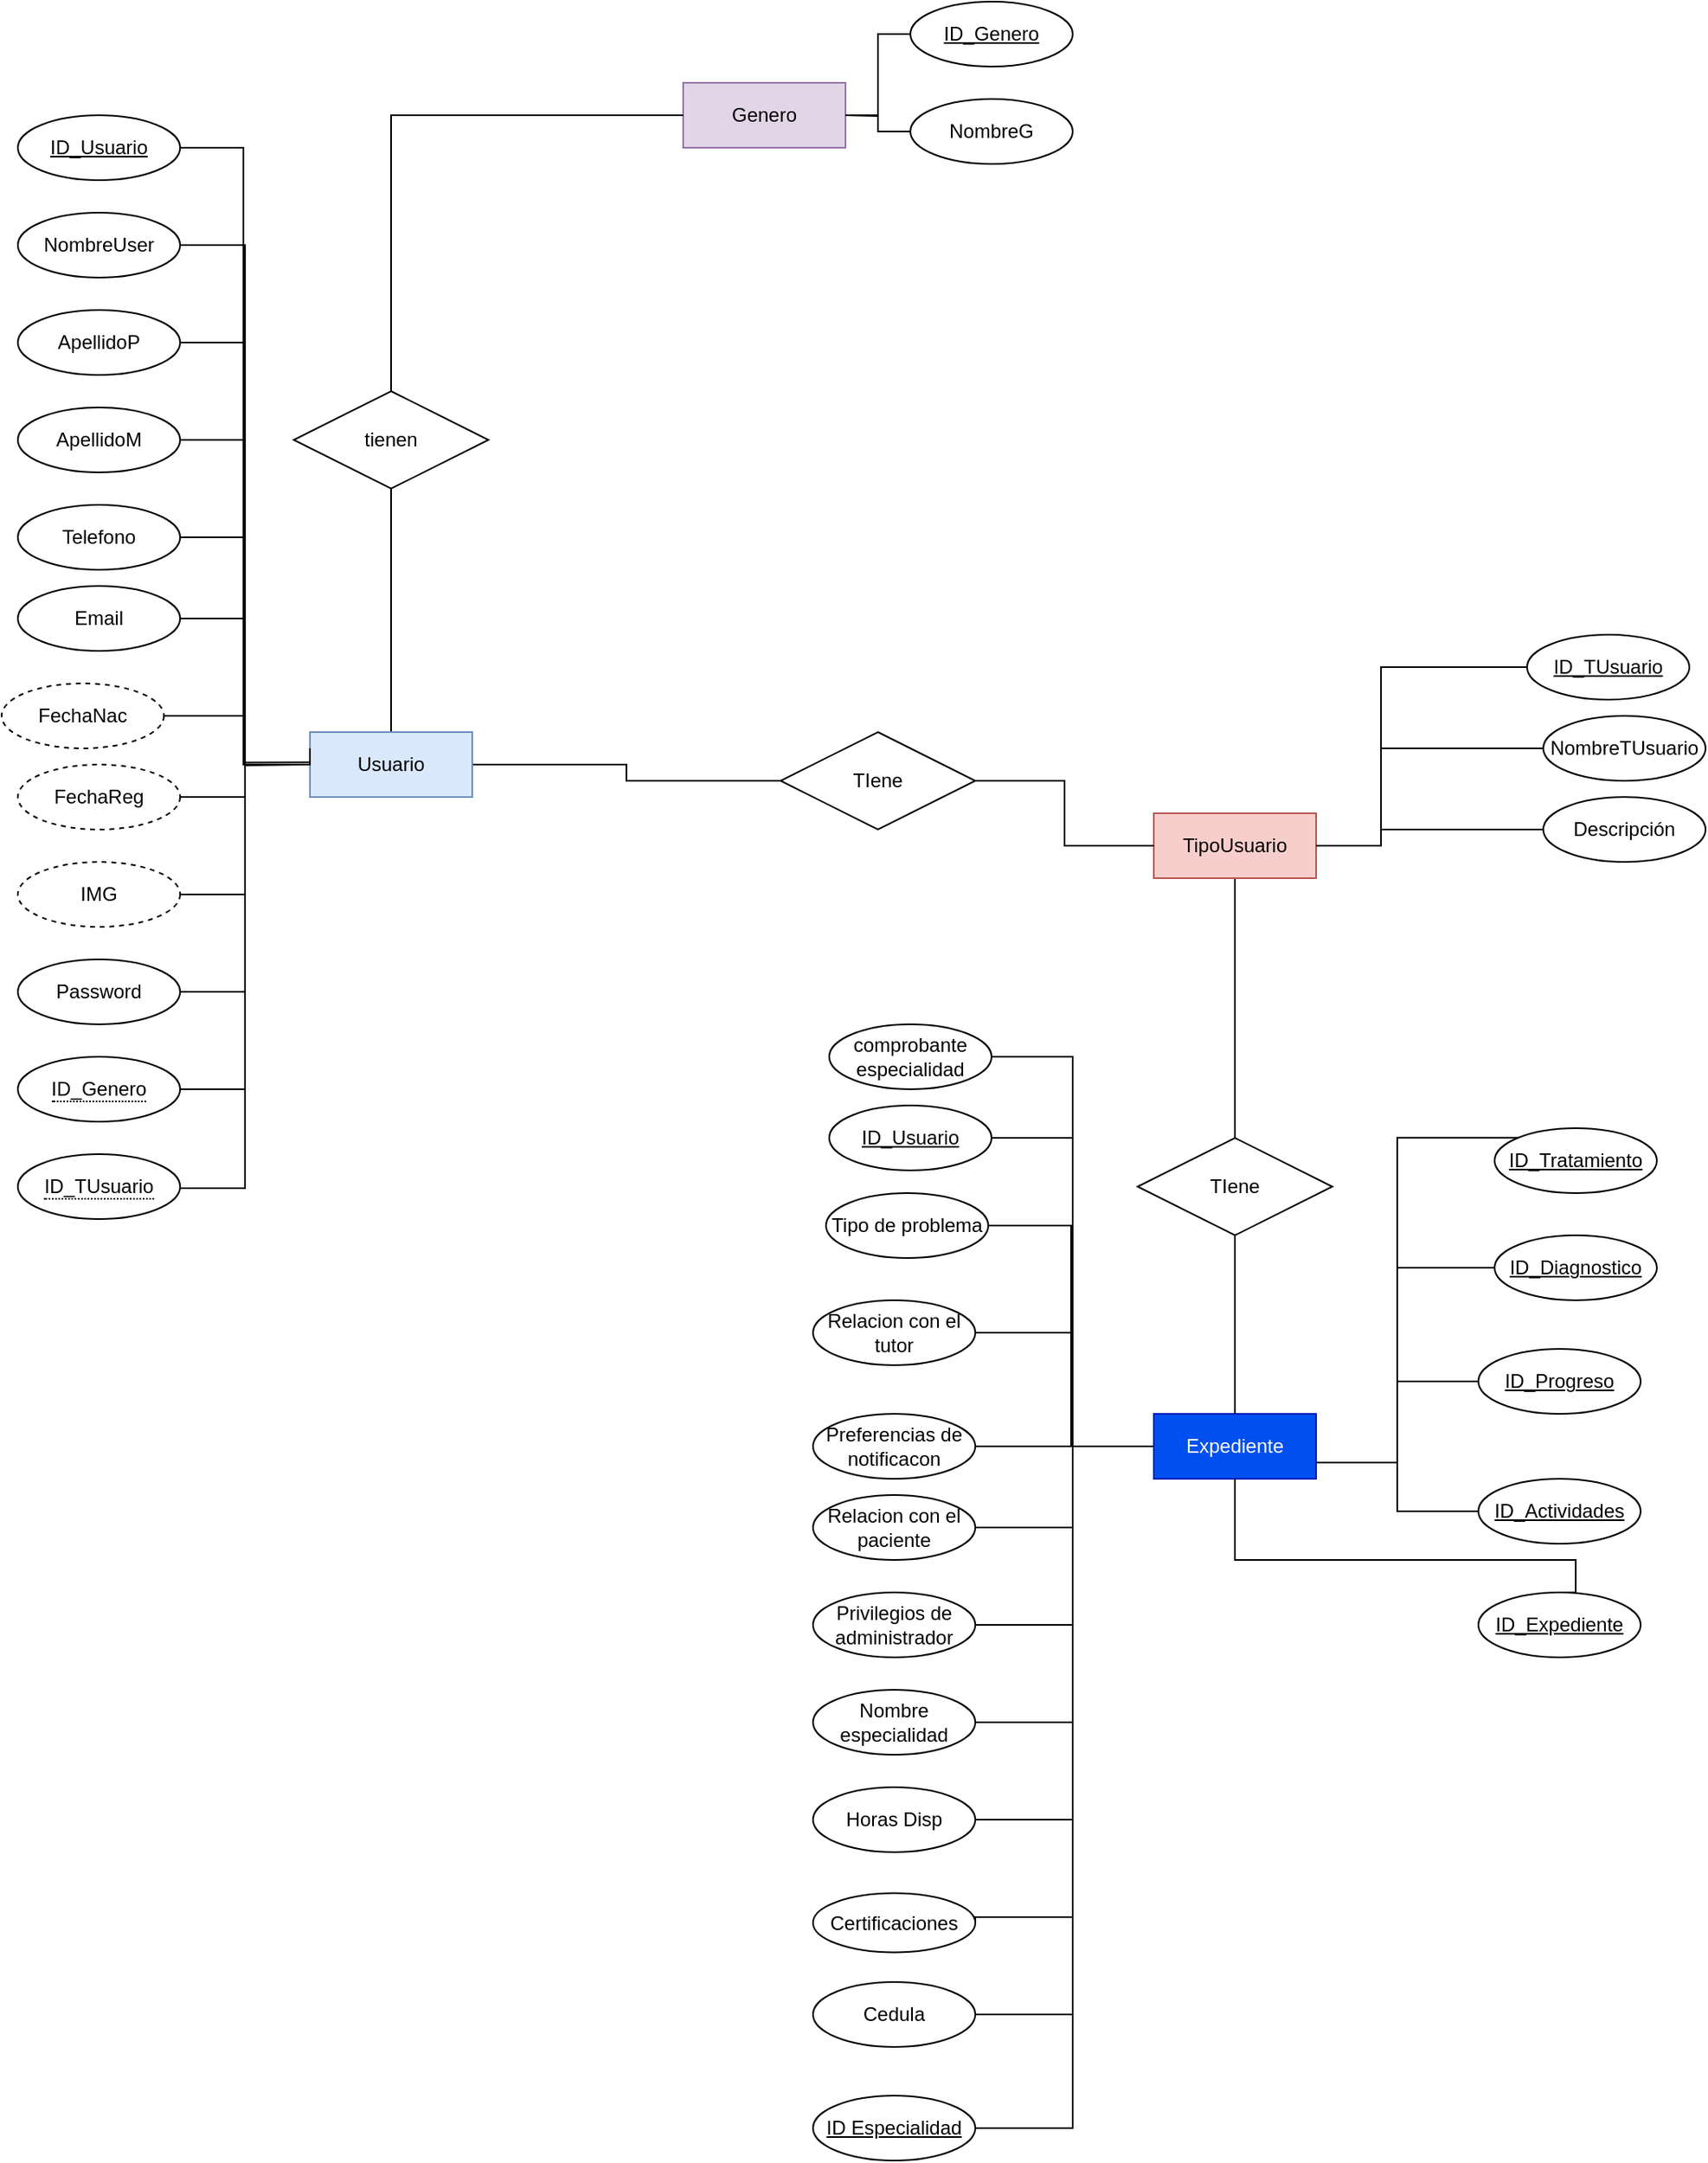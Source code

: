 <mxfile version="24.3.1" type="github" pages="2">
  <diagram id="LTxdpnyszCatT74xIp0X" name="modelo ER">
    <mxGraphModel dx="53" dy="514" grid="1" gridSize="10" guides="1" tooltips="1" connect="1" arrows="1" fold="1" page="1" pageScale="1" pageWidth="827" pageHeight="1169" math="0" shadow="0">
      <root>
        <mxCell id="0" />
        <mxCell id="1" parent="0" />
        <mxCell id="tz4zhaM1rUqlGJr84FCX-1" style="edgeStyle=orthogonalEdgeStyle;rounded=0;orthogonalLoop=1;jettySize=auto;html=1;endArrow=none;endFill=0;startArrow=none;startFill=0;" parent="1" source="tz4zhaM1rUqlGJr84FCX-3" target="tz4zhaM1rUqlGJr84FCX-42" edge="1">
          <mxGeometry relative="1" as="geometry" />
        </mxCell>
        <mxCell id="tz4zhaM1rUqlGJr84FCX-2" style="edgeStyle=orthogonalEdgeStyle;rounded=0;orthogonalLoop=1;jettySize=auto;html=1;exitX=0.5;exitY=0;exitDx=0;exitDy=0;entryX=0.5;entryY=1;entryDx=0;entryDy=0;endArrow=none;endFill=0;startArrow=none;startFill=0;" parent="1" source="tz4zhaM1rUqlGJr84FCX-3" target="tz4zhaM1rUqlGJr84FCX-76" edge="1">
          <mxGeometry relative="1" as="geometry" />
        </mxCell>
        <mxCell id="tz4zhaM1rUqlGJr84FCX-3" value="Usuario" style="whiteSpace=wrap;html=1;align=center;fillColor=#dae8fc;strokeColor=#6c8ebf;" parent="1" vertex="1">
          <mxGeometry x="1390" y="1020" width="100" height="40" as="geometry" />
        </mxCell>
        <mxCell id="tz4zhaM1rUqlGJr84FCX-4" style="edgeStyle=orthogonalEdgeStyle;rounded=0;orthogonalLoop=1;jettySize=auto;html=1;exitX=1;exitY=0.5;exitDx=0;exitDy=0;endArrow=none;endFill=0;" parent="1" source="tz4zhaM1rUqlGJr84FCX-5" edge="1">
          <mxGeometry relative="1" as="geometry">
            <mxPoint x="1390" y="1040" as="targetPoint" />
            <Array as="points">
              <mxPoint x="1350" y="780" />
              <mxPoint x="1350" y="1040" />
            </Array>
          </mxGeometry>
        </mxCell>
        <mxCell id="tz4zhaM1rUqlGJr84FCX-5" value="ApellidoP" style="ellipse;whiteSpace=wrap;html=1;align=center;" parent="1" vertex="1">
          <mxGeometry x="1210" y="760" width="100" height="40" as="geometry" />
        </mxCell>
        <mxCell id="tz4zhaM1rUqlGJr84FCX-6" style="edgeStyle=orthogonalEdgeStyle;rounded=0;orthogonalLoop=1;jettySize=auto;html=1;exitX=1;exitY=0.5;exitDx=0;exitDy=0;entryX=0;entryY=0.25;entryDx=0;entryDy=0;endArrow=none;endFill=0;" parent="1" source="tz4zhaM1rUqlGJr84FCX-7" edge="1">
          <mxGeometry relative="1" as="geometry">
            <Array as="points">
              <mxPoint x="1350" y="900" />
              <mxPoint x="1350" y="1040" />
            </Array>
            <mxPoint x="1390" y="1040" as="targetPoint" />
          </mxGeometry>
        </mxCell>
        <mxCell id="tz4zhaM1rUqlGJr84FCX-7" value="Telefono" style="ellipse;whiteSpace=wrap;html=1;align=center;" parent="1" vertex="1">
          <mxGeometry x="1210" y="880" width="100" height="40" as="geometry" />
        </mxCell>
        <mxCell id="tz4zhaM1rUqlGJr84FCX-8" style="edgeStyle=orthogonalEdgeStyle;rounded=0;orthogonalLoop=1;jettySize=auto;html=1;exitX=1;exitY=0.5;exitDx=0;exitDy=0;endArrow=none;endFill=0;" parent="1" source="tz4zhaM1rUqlGJr84FCX-9" edge="1">
          <mxGeometry relative="1" as="geometry">
            <mxPoint x="1390" y="1040" as="targetPoint" />
            <Array as="points">
              <mxPoint x="1350" y="840" />
              <mxPoint x="1350" y="1040" />
            </Array>
          </mxGeometry>
        </mxCell>
        <mxCell id="tz4zhaM1rUqlGJr84FCX-9" value="ApellidoM" style="ellipse;whiteSpace=wrap;html=1;align=center;" parent="1" vertex="1">
          <mxGeometry x="1210" y="820" width="100" height="40" as="geometry" />
        </mxCell>
        <mxCell id="tz4zhaM1rUqlGJr84FCX-10" style="edgeStyle=orthogonalEdgeStyle;rounded=0;orthogonalLoop=1;jettySize=auto;html=1;exitX=1;exitY=0.5;exitDx=0;exitDy=0;endArrow=none;endFill=0;" parent="1" source="tz4zhaM1rUqlGJr84FCX-11" edge="1">
          <mxGeometry relative="1" as="geometry">
            <mxPoint x="1390" y="1040" as="targetPoint" />
            <Array as="points">
              <mxPoint x="1350" y="720" />
              <mxPoint x="1350" y="1040" />
            </Array>
          </mxGeometry>
        </mxCell>
        <mxCell id="tz4zhaM1rUqlGJr84FCX-11" value="&lt;span style=&quot;text-align: left; text-wrap: nowrap;&quot;&gt;NombreUser&lt;/span&gt;" style="ellipse;whiteSpace=wrap;html=1;align=center;" parent="1" vertex="1">
          <mxGeometry x="1210" y="700" width="100" height="40" as="geometry" />
        </mxCell>
        <mxCell id="tz4zhaM1rUqlGJr84FCX-12" style="edgeStyle=orthogonalEdgeStyle;rounded=0;orthogonalLoop=1;jettySize=auto;html=1;exitX=1;exitY=0.5;exitDx=0;exitDy=0;endArrow=none;endFill=0;" parent="1" source="tz4zhaM1rUqlGJr84FCX-46" edge="1">
          <mxGeometry relative="1" as="geometry">
            <mxPoint x="1390" y="1030" as="targetPoint" />
            <Array as="points">
              <mxPoint x="1350" y="950" />
              <mxPoint x="1350" y="1040" />
              <mxPoint x="1390" y="1040" />
            </Array>
          </mxGeometry>
        </mxCell>
        <mxCell id="tz4zhaM1rUqlGJr84FCX-13" style="edgeStyle=orthogonalEdgeStyle;rounded=0;orthogonalLoop=1;jettySize=auto;html=1;exitX=1;exitY=0.5;exitDx=0;exitDy=0;endArrow=none;endFill=0;" parent="1" edge="1">
          <mxGeometry relative="1" as="geometry">
            <mxPoint x="1390" y="1038.667" as="targetPoint" />
            <Array as="points">
              <mxPoint x="1350" y="1240" />
              <mxPoint x="1350" y="1039" />
            </Array>
            <mxPoint x="1310.0" y="1240" as="sourcePoint" />
          </mxGeometry>
        </mxCell>
        <mxCell id="tz4zhaM1rUqlGJr84FCX-15" style="edgeStyle=orthogonalEdgeStyle;rounded=0;orthogonalLoop=1;jettySize=auto;html=1;exitX=1;exitY=0.5;exitDx=0;exitDy=0;endArrow=none;endFill=0;" parent="1" source="tz4zhaM1rUqlGJr84FCX-16" edge="1">
          <mxGeometry relative="1" as="geometry">
            <mxPoint x="1390" y="1040" as="targetPoint" />
            <Array as="points">
              <mxPoint x="1350" y="1120" />
              <mxPoint x="1350" y="1040" />
            </Array>
          </mxGeometry>
        </mxCell>
        <mxCell id="tz4zhaM1rUqlGJr84FCX-16" value="IMG" style="ellipse;whiteSpace=wrap;html=1;align=center;dashed=1;" parent="1" vertex="1">
          <mxGeometry x="1210" y="1100" width="100" height="40" as="geometry" />
        </mxCell>
        <mxCell id="tz4zhaM1rUqlGJr84FCX-17" style="edgeStyle=orthogonalEdgeStyle;rounded=0;orthogonalLoop=1;jettySize=auto;html=1;entryX=0;entryY=0.5;entryDx=0;entryDy=0;endArrow=none;endFill=0;" parent="1" source="tz4zhaM1rUqlGJr84FCX-21" target="tz4zhaM1rUqlGJr84FCX-28" edge="1">
          <mxGeometry relative="1" as="geometry">
            <Array as="points">
              <mxPoint x="2050" y="1090" />
              <mxPoint x="2050" y="1030" />
            </Array>
          </mxGeometry>
        </mxCell>
        <mxCell id="tz4zhaM1rUqlGJr84FCX-18" style="edgeStyle=orthogonalEdgeStyle;rounded=0;orthogonalLoop=1;jettySize=auto;html=1;entryX=0;entryY=0.5;entryDx=0;entryDy=0;endArrow=none;endFill=0;" parent="1" source="tz4zhaM1rUqlGJr84FCX-21" target="tz4zhaM1rUqlGJr84FCX-31" edge="1">
          <mxGeometry relative="1" as="geometry">
            <Array as="points">
              <mxPoint x="2050" y="1090" />
              <mxPoint x="2050" y="1080" />
            </Array>
          </mxGeometry>
        </mxCell>
        <mxCell id="tz4zhaM1rUqlGJr84FCX-20" style="edgeStyle=orthogonalEdgeStyle;rounded=0;orthogonalLoop=1;jettySize=auto;html=1;endArrow=none;endFill=0;startArrow=none;startFill=0;" parent="1" source="tz4zhaM1rUqlGJr84FCX-21" target="tz4zhaM1rUqlGJr84FCX-165" edge="1">
          <mxGeometry relative="1" as="geometry" />
        </mxCell>
        <mxCell id="tz4zhaM1rUqlGJr84FCX-21" value="TipoUsuario" style="whiteSpace=wrap;html=1;align=center;fillColor=#f8cecc;strokeColor=#b85450;" parent="1" vertex="1">
          <mxGeometry x="1910" y="1070" width="100" height="40" as="geometry" />
        </mxCell>
        <mxCell id="tz4zhaM1rUqlGJr84FCX-22" style="edgeStyle=orthogonalEdgeStyle;rounded=0;orthogonalLoop=1;jettySize=auto;html=1;entryX=1;entryY=0.5;entryDx=0;entryDy=0;endArrow=none;endFill=0;" parent="1" source="tz4zhaM1rUqlGJr84FCX-24" target="tz4zhaM1rUqlGJr84FCX-21" edge="1">
          <mxGeometry relative="1" as="geometry">
            <Array as="points">
              <mxPoint x="2150" y="980" />
              <mxPoint x="2050" y="980" />
              <mxPoint x="2050" y="1110" />
            </Array>
          </mxGeometry>
        </mxCell>
        <mxCell id="tz4zhaM1rUqlGJr84FCX-23" value="Password" style="ellipse;whiteSpace=wrap;html=1;align=center;" parent="1" vertex="1">
          <mxGeometry x="1210" y="1160" width="100" height="40" as="geometry" />
        </mxCell>
        <mxCell id="tz4zhaM1rUqlGJr84FCX-24" value="ID_TUsuario" style="ellipse;whiteSpace=wrap;html=1;align=center;fontStyle=4;" parent="1" vertex="1">
          <mxGeometry x="2140" y="960" width="100" height="40" as="geometry" />
        </mxCell>
        <mxCell id="tz4zhaM1rUqlGJr84FCX-25" style="edgeStyle=orthogonalEdgeStyle;rounded=0;orthogonalLoop=1;jettySize=auto;html=1;exitX=1;exitY=0.5;exitDx=0;exitDy=0;endArrow=none;endFill=0;" parent="1" source="tz4zhaM1rUqlGJr84FCX-23" edge="1">
          <mxGeometry relative="1" as="geometry">
            <mxPoint x="1390" y="1040.0" as="targetPoint" />
            <Array as="points">
              <mxPoint x="1350" y="1180" />
              <mxPoint x="1350" y="1040" />
            </Array>
          </mxGeometry>
        </mxCell>
        <mxCell id="tz4zhaM1rUqlGJr84FCX-26" value="FechaNac" style="ellipse;whiteSpace=wrap;html=1;align=center;dashed=1;" parent="1" vertex="1">
          <mxGeometry x="1200" y="990" width="100" height="40" as="geometry" />
        </mxCell>
        <mxCell id="tz4zhaM1rUqlGJr84FCX-27" style="edgeStyle=orthogonalEdgeStyle;rounded=0;orthogonalLoop=1;jettySize=auto;html=1;exitX=1;exitY=0.5;exitDx=0;exitDy=0;entryX=0;entryY=0.25;entryDx=0;entryDy=0;endArrow=none;endFill=0;" parent="1" edge="1">
          <mxGeometry relative="1" as="geometry">
            <mxPoint x="1310" y="1300" as="sourcePoint" />
            <mxPoint x="1390" y="1040" as="targetPoint" />
            <Array as="points">
              <mxPoint x="1310" y="1301" />
              <mxPoint x="1350" y="1301" />
              <mxPoint x="1350" y="1040" />
            </Array>
          </mxGeometry>
        </mxCell>
        <mxCell id="tz4zhaM1rUqlGJr84FCX-28" value="NombreTUsuario" style="ellipse;whiteSpace=wrap;html=1;align=center;" parent="1" vertex="1">
          <mxGeometry x="2150" y="1010" width="100" height="40" as="geometry" />
        </mxCell>
        <mxCell id="tz4zhaM1rUqlGJr84FCX-29" style="edgeStyle=orthogonalEdgeStyle;rounded=0;orthogonalLoop=1;jettySize=auto;html=1;exitX=1;exitY=0.5;exitDx=0;exitDy=0;endArrow=none;endFill=0;" parent="1" source="tz4zhaM1rUqlGJr84FCX-30" edge="1">
          <mxGeometry relative="1" as="geometry">
            <mxPoint x="1390" y="1040" as="targetPoint" />
          </mxGeometry>
        </mxCell>
        <mxCell id="tz4zhaM1rUqlGJr84FCX-30" value="FechaReg" style="ellipse;whiteSpace=wrap;html=1;align=center;dashed=1;" parent="1" vertex="1">
          <mxGeometry x="1210" y="1040" width="100" height="40" as="geometry" />
        </mxCell>
        <mxCell id="tz4zhaM1rUqlGJr84FCX-31" value="&lt;span style=&quot;text-align: left; text-wrap: nowrap;&quot;&gt;Descripción&lt;/span&gt;" style="ellipse;whiteSpace=wrap;html=1;align=center;" parent="1" vertex="1">
          <mxGeometry x="2150" y="1060" width="100" height="40" as="geometry" />
        </mxCell>
        <mxCell id="tz4zhaM1rUqlGJr84FCX-41" style="edgeStyle=orthogonalEdgeStyle;rounded=0;orthogonalLoop=1;jettySize=auto;html=1;entryX=0;entryY=0.5;entryDx=0;entryDy=0;endArrow=none;endFill=0;" parent="1" source="tz4zhaM1rUqlGJr84FCX-42" target="tz4zhaM1rUqlGJr84FCX-21" edge="1">
          <mxGeometry relative="1" as="geometry" />
        </mxCell>
        <mxCell id="tz4zhaM1rUqlGJr84FCX-42" value="TIene" style="shape=rhombus;perimeter=rhombusPerimeter;whiteSpace=wrap;html=1;align=center;" parent="1" vertex="1">
          <mxGeometry x="1680" y="1020" width="120" height="60" as="geometry" />
        </mxCell>
        <mxCell id="tz4zhaM1rUqlGJr84FCX-45" value="" style="edgeStyle=orthogonalEdgeStyle;rounded=0;orthogonalLoop=1;jettySize=auto;html=1;endArrow=none;endFill=0;" parent="1" source="tz4zhaM1rUqlGJr84FCX-26" edge="1">
          <mxGeometry relative="1" as="geometry">
            <mxPoint x="1390" y="1040" as="targetPoint" />
            <Array as="points">
              <mxPoint x="1350" y="1010" />
              <mxPoint x="1350" y="1040" />
            </Array>
          </mxGeometry>
        </mxCell>
        <mxCell id="tz4zhaM1rUqlGJr84FCX-46" value="Email" style="ellipse;whiteSpace=wrap;html=1;align=center;" parent="1" vertex="1">
          <mxGeometry x="1210" y="930" width="100" height="40" as="geometry" />
        </mxCell>
        <mxCell id="tz4zhaM1rUqlGJr84FCX-51" value="&lt;span style=&quot;border-bottom: 1px dotted&quot;&gt;ID_TUsuario&lt;/span&gt;" style="ellipse;whiteSpace=wrap;html=1;align=center;" parent="1" vertex="1">
          <mxGeometry x="1210" y="1280" width="100" height="40" as="geometry" />
        </mxCell>
        <mxCell id="5z2-UKMdd_kbWTUBQfvs-12" style="edgeStyle=orthogonalEdgeStyle;rounded=0;orthogonalLoop=1;jettySize=auto;html=1;exitX=1;exitY=0.5;exitDx=0;exitDy=0;entryX=0;entryY=0.5;entryDx=0;entryDy=0;endArrow=none;endFill=0;" parent="1" source="tz4zhaM1rUqlGJr84FCX-58" target="tz4zhaM1rUqlGJr84FCX-80" edge="1">
          <mxGeometry relative="1" as="geometry">
            <Array as="points">
              <mxPoint x="1860" y="1510" />
              <mxPoint x="1860" y="1460" />
            </Array>
          </mxGeometry>
        </mxCell>
        <mxCell id="tz4zhaM1rUqlGJr84FCX-58" value="Relacion con el paciente" style="ellipse;whiteSpace=wrap;html=1;align=center;" parent="1" vertex="1">
          <mxGeometry x="1700" y="1490" width="100" height="40" as="geometry" />
        </mxCell>
        <mxCell id="5z2-UKMdd_kbWTUBQfvs-11" style="edgeStyle=orthogonalEdgeStyle;rounded=0;orthogonalLoop=1;jettySize=auto;html=1;exitX=1;exitY=0.5;exitDx=0;exitDy=0;entryX=0;entryY=0.5;entryDx=0;entryDy=0;endArrow=none;endFill=0;" parent="1" source="tz4zhaM1rUqlGJr84FCX-62" target="tz4zhaM1rUqlGJr84FCX-80" edge="1">
          <mxGeometry relative="1" as="geometry" />
        </mxCell>
        <mxCell id="tz4zhaM1rUqlGJr84FCX-62" value="Preferencias de notificacon" style="ellipse;whiteSpace=wrap;html=1;align=center;" parent="1" vertex="1">
          <mxGeometry x="1700" y="1440" width="100" height="40" as="geometry" />
        </mxCell>
        <mxCell id="5z2-UKMdd_kbWTUBQfvs-14" style="edgeStyle=orthogonalEdgeStyle;rounded=0;orthogonalLoop=1;jettySize=auto;html=1;exitX=1;exitY=0.5;exitDx=0;exitDy=0;entryX=0;entryY=0.5;entryDx=0;entryDy=0;endArrow=none;endFill=0;" parent="1" source="tz4zhaM1rUqlGJr84FCX-67" target="tz4zhaM1rUqlGJr84FCX-80" edge="1">
          <mxGeometry relative="1" as="geometry">
            <Array as="points">
              <mxPoint x="1860" y="1570" />
              <mxPoint x="1860" y="1460" />
            </Array>
          </mxGeometry>
        </mxCell>
        <mxCell id="tz4zhaM1rUqlGJr84FCX-67" value="Privilegios de administrador" style="ellipse;whiteSpace=wrap;html=1;align=center;" parent="1" vertex="1">
          <mxGeometry x="1700" y="1550" width="100" height="40" as="geometry" />
        </mxCell>
        <mxCell id="tz4zhaM1rUqlGJr84FCX-68" style="edgeStyle=orthogonalEdgeStyle;rounded=0;orthogonalLoop=1;jettySize=auto;html=1;exitX=1;exitY=0.5;exitDx=0;exitDy=0;endArrow=none;endFill=0;" parent="1" source="9C6oVeL2T3ROxALv17Od-2" edge="1">
          <mxGeometry relative="1" as="geometry">
            <mxPoint x="1304" y="549.97" as="sourcePoint" />
            <mxPoint x="1390" y="1040" as="targetPoint" />
            <Array as="points">
              <mxPoint x="1349" y="660" />
              <mxPoint x="1349" y="1040" />
            </Array>
          </mxGeometry>
        </mxCell>
        <mxCell id="tz4zhaM1rUqlGJr84FCX-70" value="Genero" style="whiteSpace=wrap;html=1;align=center;fillColor=#e1d5e7;strokeColor=#9673a6;" parent="1" vertex="1">
          <mxGeometry x="1620" y="620" width="100" height="40" as="geometry" />
        </mxCell>
        <mxCell id="tz4zhaM1rUqlGJr84FCX-71" style="edgeStyle=orthogonalEdgeStyle;rounded=0;orthogonalLoop=1;jettySize=auto;html=1;exitX=0;exitY=0.5;exitDx=0;exitDy=0;entryX=1;entryY=0.5;entryDx=0;entryDy=0;endArrow=none;endFill=0;" parent="1" source="tz4zhaM1rUqlGJr84FCX-72" target="tz4zhaM1rUqlGJr84FCX-70" edge="1">
          <mxGeometry relative="1" as="geometry" />
        </mxCell>
        <mxCell id="tz4zhaM1rUqlGJr84FCX-72" value="ID_Genero" style="ellipse;whiteSpace=wrap;html=1;align=center;fontStyle=4;" parent="1" vertex="1">
          <mxGeometry x="1760" y="570" width="100" height="40" as="geometry" />
        </mxCell>
        <mxCell id="tz4zhaM1rUqlGJr84FCX-73" style="edgeStyle=orthogonalEdgeStyle;rounded=0;orthogonalLoop=1;jettySize=auto;html=1;exitX=0;exitY=0.5;exitDx=0;exitDy=0;endArrow=none;endFill=0;" parent="1" source="tz4zhaM1rUqlGJr84FCX-74" edge="1">
          <mxGeometry relative="1" as="geometry">
            <mxPoint x="1720" y="640" as="targetPoint" />
          </mxGeometry>
        </mxCell>
        <mxCell id="tz4zhaM1rUqlGJr84FCX-74" value="&lt;span style=&quot;text-align: left; text-wrap: nowrap;&quot;&gt;NombreG&lt;/span&gt;" style="ellipse;whiteSpace=wrap;html=1;align=center;" parent="1" vertex="1">
          <mxGeometry x="1760" y="630" width="100" height="40" as="geometry" />
        </mxCell>
        <mxCell id="tz4zhaM1rUqlGJr84FCX-75" style="edgeStyle=orthogonalEdgeStyle;rounded=0;orthogonalLoop=1;jettySize=auto;html=1;exitX=0.5;exitY=0;exitDx=0;exitDy=0;entryX=0;entryY=0.5;entryDx=0;entryDy=0;endArrow=none;endFill=0;" parent="1" source="tz4zhaM1rUqlGJr84FCX-76" target="tz4zhaM1rUqlGJr84FCX-70" edge="1">
          <mxGeometry relative="1" as="geometry" />
        </mxCell>
        <mxCell id="tz4zhaM1rUqlGJr84FCX-76" value="tienen" style="shape=rhombus;perimeter=rhombusPerimeter;whiteSpace=wrap;html=1;align=center;" parent="1" vertex="1">
          <mxGeometry x="1380" y="810" width="120" height="60" as="geometry" />
        </mxCell>
        <mxCell id="tz4zhaM1rUqlGJr84FCX-80" value="Expediente" style="whiteSpace=wrap;html=1;align=center;fillColor=#0050ef;fontColor=#ffffff;strokeColor=#001DBC;" parent="1" vertex="1">
          <mxGeometry x="1910" y="1440" width="100" height="40" as="geometry" />
        </mxCell>
        <mxCell id="5z2-UKMdd_kbWTUBQfvs-15" style="edgeStyle=orthogonalEdgeStyle;rounded=0;orthogonalLoop=1;jettySize=auto;html=1;exitX=1;exitY=0.5;exitDx=0;exitDy=0;entryX=0;entryY=0.5;entryDx=0;entryDy=0;endArrow=none;endFill=0;" parent="1" source="tz4zhaM1rUqlGJr84FCX-91" target="tz4zhaM1rUqlGJr84FCX-80" edge="1">
          <mxGeometry relative="1" as="geometry">
            <Array as="points">
              <mxPoint x="1860" y="1630" />
              <mxPoint x="1860" y="1460" />
            </Array>
          </mxGeometry>
        </mxCell>
        <mxCell id="tz4zhaM1rUqlGJr84FCX-91" value="Nombre especialidad" style="ellipse;whiteSpace=wrap;html=1;align=center;" parent="1" vertex="1">
          <mxGeometry x="1700" y="1610" width="100" height="40" as="geometry" />
        </mxCell>
        <mxCell id="5z2-UKMdd_kbWTUBQfvs-16" style="edgeStyle=orthogonalEdgeStyle;rounded=0;orthogonalLoop=1;jettySize=auto;html=1;exitX=1;exitY=0.5;exitDx=0;exitDy=0;entryX=0;entryY=0.5;entryDx=0;entryDy=0;endArrow=none;endFill=0;" parent="1" source="tz4zhaM1rUqlGJr84FCX-93" target="tz4zhaM1rUqlGJr84FCX-80" edge="1">
          <mxGeometry relative="1" as="geometry">
            <Array as="points">
              <mxPoint x="1860" y="1690" />
              <mxPoint x="1860" y="1460" />
            </Array>
          </mxGeometry>
        </mxCell>
        <mxCell id="tz4zhaM1rUqlGJr84FCX-93" value="Horas Disp" style="ellipse;whiteSpace=wrap;html=1;align=center;" parent="1" vertex="1">
          <mxGeometry x="1700" y="1670" width="100" height="40" as="geometry" />
        </mxCell>
        <mxCell id="5z2-UKMdd_kbWTUBQfvs-4" style="edgeStyle=orthogonalEdgeStyle;rounded=0;orthogonalLoop=1;jettySize=auto;html=1;exitX=1;exitY=0.5;exitDx=0;exitDy=0;entryX=0;entryY=0.5;entryDx=0;entryDy=0;endArrow=none;endFill=0;" parent="1" source="tz4zhaM1rUqlGJr84FCX-95" target="tz4zhaM1rUqlGJr84FCX-80" edge="1">
          <mxGeometry relative="1" as="geometry" />
        </mxCell>
        <mxCell id="tz4zhaM1rUqlGJr84FCX-95" value="comprobante especialidad" style="ellipse;whiteSpace=wrap;html=1;align=center;" parent="1" vertex="1">
          <mxGeometry x="1710" y="1200" width="100" height="40" as="geometry" />
        </mxCell>
        <mxCell id="5z2-UKMdd_kbWTUBQfvs-18" style="edgeStyle=orthogonalEdgeStyle;rounded=0;orthogonalLoop=1;jettySize=auto;html=1;exitX=1;exitY=0.5;exitDx=0;exitDy=0;entryX=0;entryY=0.5;entryDx=0;entryDy=0;endArrow=none;endFill=0;" parent="1" source="tz4zhaM1rUqlGJr84FCX-105" target="tz4zhaM1rUqlGJr84FCX-80" edge="1">
          <mxGeometry relative="1" as="geometry">
            <Array as="points">
              <mxPoint x="1800" y="1750" />
              <mxPoint x="1860" y="1750" />
              <mxPoint x="1860" y="1460" />
            </Array>
          </mxGeometry>
        </mxCell>
        <mxCell id="tz4zhaM1rUqlGJr84FCX-105" value="Certificaciones" style="ellipse;whiteSpace=wrap;html=1;align=center;" parent="1" vertex="1">
          <mxGeometry x="1700" y="1735.25" width="100" height="36.5" as="geometry" />
        </mxCell>
        <mxCell id="5z2-UKMdd_kbWTUBQfvs-17" style="edgeStyle=orthogonalEdgeStyle;rounded=0;orthogonalLoop=1;jettySize=auto;html=1;exitX=1;exitY=0.5;exitDx=0;exitDy=0;entryX=0;entryY=0.5;entryDx=0;entryDy=0;endArrow=none;endFill=0;" parent="1" source="tz4zhaM1rUqlGJr84FCX-107" target="tz4zhaM1rUqlGJr84FCX-80" edge="1">
          <mxGeometry relative="1" as="geometry">
            <Array as="points">
              <mxPoint x="1860" y="1810" />
              <mxPoint x="1860" y="1460" />
            </Array>
          </mxGeometry>
        </mxCell>
        <mxCell id="tz4zhaM1rUqlGJr84FCX-107" value="Cedula" style="ellipse;whiteSpace=wrap;html=1;align=center;" parent="1" vertex="1">
          <mxGeometry x="1700" y="1790" width="100" height="40" as="geometry" />
        </mxCell>
        <mxCell id="5z2-UKMdd_kbWTUBQfvs-9" style="edgeStyle=orthogonalEdgeStyle;rounded=0;orthogonalLoop=1;jettySize=auto;html=1;exitX=1;exitY=0.5;exitDx=0;exitDy=0;entryX=0;entryY=0.5;entryDx=0;entryDy=0;endArrow=none;endFill=0;" parent="1" source="tz4zhaM1rUqlGJr84FCX-109" target="tz4zhaM1rUqlGJr84FCX-80" edge="1">
          <mxGeometry relative="1" as="geometry" />
        </mxCell>
        <mxCell id="tz4zhaM1rUqlGJr84FCX-109" value="Tipo de problema" style="ellipse;whiteSpace=wrap;html=1;align=center;" parent="1" vertex="1">
          <mxGeometry x="1708" y="1304" width="100" height="40" as="geometry" />
        </mxCell>
        <mxCell id="5z2-UKMdd_kbWTUBQfvs-10" style="edgeStyle=orthogonalEdgeStyle;rounded=0;orthogonalLoop=1;jettySize=auto;html=1;exitX=1;exitY=0.5;exitDx=0;exitDy=0;entryX=0;entryY=0.5;entryDx=0;entryDy=0;endArrow=none;endFill=0;" parent="1" source="tz4zhaM1rUqlGJr84FCX-111" target="tz4zhaM1rUqlGJr84FCX-80" edge="1">
          <mxGeometry relative="1" as="geometry">
            <Array as="points">
              <mxPoint x="1860" y="1390" />
              <mxPoint x="1860" y="1460" />
            </Array>
          </mxGeometry>
        </mxCell>
        <mxCell id="tz4zhaM1rUqlGJr84FCX-111" value="Relacion con el tutor" style="ellipse;whiteSpace=wrap;html=1;align=center;" parent="1" vertex="1">
          <mxGeometry x="1700" y="1370" width="100" height="40" as="geometry" />
        </mxCell>
        <mxCell id="5z2-UKMdd_kbWTUBQfvs-28" style="edgeStyle=orthogonalEdgeStyle;rounded=0;orthogonalLoop=1;jettySize=auto;html=1;exitX=0;exitY=0.5;exitDx=0;exitDy=0;entryX=1;entryY=0.75;entryDx=0;entryDy=0;endArrow=none;endFill=0;" parent="1" source="tz4zhaM1rUqlGJr84FCX-117" target="tz4zhaM1rUqlGJr84FCX-80" edge="1">
          <mxGeometry relative="1" as="geometry">
            <Array as="points">
              <mxPoint x="2060" y="1350" />
              <mxPoint x="2060" y="1470" />
            </Array>
          </mxGeometry>
        </mxCell>
        <mxCell id="tz4zhaM1rUqlGJr84FCX-117" value="ID_Diagnostico" style="ellipse;whiteSpace=wrap;html=1;align=center;fontStyle=4;" parent="1" vertex="1">
          <mxGeometry x="2120" y="1330" width="100" height="40" as="geometry" />
        </mxCell>
        <mxCell id="5z2-UKMdd_kbWTUBQfvs-27" style="edgeStyle=orthogonalEdgeStyle;rounded=0;orthogonalLoop=1;jettySize=auto;html=1;exitX=0;exitY=0;exitDx=0;exitDy=0;entryX=1;entryY=0.75;entryDx=0;entryDy=0;endArrow=none;endFill=0;" parent="1" source="tz4zhaM1rUqlGJr84FCX-123" target="tz4zhaM1rUqlGJr84FCX-80" edge="1">
          <mxGeometry relative="1" as="geometry">
            <Array as="points">
              <mxPoint x="2060" y="1270" />
              <mxPoint x="2060" y="1470" />
            </Array>
          </mxGeometry>
        </mxCell>
        <mxCell id="tz4zhaM1rUqlGJr84FCX-123" value="ID_Tratamiento" style="ellipse;whiteSpace=wrap;html=1;align=center;fontStyle=4;" parent="1" vertex="1">
          <mxGeometry x="2120" y="1264" width="100" height="40" as="geometry" />
        </mxCell>
        <mxCell id="5z2-UKMdd_kbWTUBQfvs-30" style="edgeStyle=orthogonalEdgeStyle;rounded=0;orthogonalLoop=1;jettySize=auto;html=1;exitX=0;exitY=0.5;exitDx=0;exitDy=0;entryX=1;entryY=0.75;entryDx=0;entryDy=0;endArrow=none;endFill=0;" parent="1" source="tz4zhaM1rUqlGJr84FCX-148" target="tz4zhaM1rUqlGJr84FCX-80" edge="1">
          <mxGeometry relative="1" as="geometry" />
        </mxCell>
        <mxCell id="tz4zhaM1rUqlGJr84FCX-148" value="ID_Actividades" style="ellipse;whiteSpace=wrap;html=1;align=center;fontStyle=4;" parent="1" vertex="1">
          <mxGeometry x="2110" y="1480" width="100" height="40" as="geometry" />
        </mxCell>
        <mxCell id="5z2-UKMdd_kbWTUBQfvs-32" style="edgeStyle=orthogonalEdgeStyle;rounded=0;orthogonalLoop=1;jettySize=auto;html=1;exitX=0;exitY=0.5;exitDx=0;exitDy=0;entryX=1;entryY=0.75;entryDx=0;entryDy=0;endArrow=none;endFill=0;" parent="1" source="tz4zhaM1rUqlGJr84FCX-158" target="tz4zhaM1rUqlGJr84FCX-80" edge="1">
          <mxGeometry relative="1" as="geometry" />
        </mxCell>
        <mxCell id="tz4zhaM1rUqlGJr84FCX-158" value="ID_Progreso" style="ellipse;whiteSpace=wrap;html=1;align=center;fontStyle=4;" parent="1" vertex="1">
          <mxGeometry x="2110" y="1400" width="100" height="40" as="geometry" />
        </mxCell>
        <mxCell id="5z2-UKMdd_kbWTUBQfvs-1" style="edgeStyle=orthogonalEdgeStyle;rounded=0;orthogonalLoop=1;jettySize=auto;html=1;entryX=0.5;entryY=0;entryDx=0;entryDy=0;endArrow=none;endFill=0;" parent="1" source="tz4zhaM1rUqlGJr84FCX-165" target="tz4zhaM1rUqlGJr84FCX-80" edge="1">
          <mxGeometry relative="1" as="geometry" />
        </mxCell>
        <mxCell id="tz4zhaM1rUqlGJr84FCX-165" value="TIene" style="shape=rhombus;perimeter=rhombusPerimeter;whiteSpace=wrap;html=1;align=center;" parent="1" vertex="1">
          <mxGeometry x="1900" y="1270" width="120" height="60" as="geometry" />
        </mxCell>
        <mxCell id="9C6oVeL2T3ROxALv17Od-2" value="ID_Usuario" style="ellipse;whiteSpace=wrap;html=1;align=center;fontStyle=4;" parent="1" vertex="1">
          <mxGeometry x="1210" y="640" width="100" height="40" as="geometry" />
        </mxCell>
        <mxCell id="9C6oVeL2T3ROxALv17Od-3" value="&lt;span style=&quot;border-bottom: 1px dotted&quot;&gt;ID_Genero&lt;/span&gt;" style="ellipse;whiteSpace=wrap;html=1;align=center;" parent="1" vertex="1">
          <mxGeometry x="1210" y="1220" width="100" height="40" as="geometry" />
        </mxCell>
        <mxCell id="5z2-UKMdd_kbWTUBQfvs-8" style="edgeStyle=orthogonalEdgeStyle;rounded=0;orthogonalLoop=1;jettySize=auto;html=1;exitX=1;exitY=0.5;exitDx=0;exitDy=0;entryX=0;entryY=0.5;entryDx=0;entryDy=0;endArrow=none;endFill=0;" parent="1" source="9C6oVeL2T3ROxALv17Od-4" target="tz4zhaM1rUqlGJr84FCX-80" edge="1">
          <mxGeometry relative="1" as="geometry">
            <Array as="points">
              <mxPoint x="1860" y="1880" />
              <mxPoint x="1860" y="1460" />
            </Array>
          </mxGeometry>
        </mxCell>
        <mxCell id="9C6oVeL2T3ROxALv17Od-4" value="ID Especialidad" style="ellipse;whiteSpace=wrap;html=1;align=center;fontStyle=4;" parent="1" vertex="1">
          <mxGeometry x="1700" y="1860" width="100" height="40" as="geometry" />
        </mxCell>
        <mxCell id="5z2-UKMdd_kbWTUBQfvs-6" style="edgeStyle=orthogonalEdgeStyle;rounded=0;orthogonalLoop=1;jettySize=auto;html=1;exitX=1;exitY=0.5;exitDx=0;exitDy=0;entryX=0;entryY=0.5;entryDx=0;entryDy=0;endArrow=none;endFill=0;" parent="1" source="5z2-UKMdd_kbWTUBQfvs-2" target="tz4zhaM1rUqlGJr84FCX-80" edge="1">
          <mxGeometry relative="1" as="geometry" />
        </mxCell>
        <mxCell id="5z2-UKMdd_kbWTUBQfvs-2" value="ID_Usuario" style="ellipse;whiteSpace=wrap;html=1;align=center;fontStyle=4;" parent="1" vertex="1">
          <mxGeometry x="1710" y="1250" width="100" height="40" as="geometry" />
        </mxCell>
        <mxCell id="C1v4hzSsHAfPzVGfbtRo-2" style="edgeStyle=orthogonalEdgeStyle;rounded=0;orthogonalLoop=1;jettySize=auto;html=1;exitX=0.5;exitY=0;exitDx=0;exitDy=0;entryX=0.5;entryY=1;entryDx=0;entryDy=0;endArrow=none;endFill=0;" parent="1" source="C1v4hzSsHAfPzVGfbtRo-1" target="tz4zhaM1rUqlGJr84FCX-80" edge="1">
          <mxGeometry relative="1" as="geometry">
            <Array as="points">
              <mxPoint x="2170" y="1530" />
              <mxPoint x="1960" y="1530" />
            </Array>
          </mxGeometry>
        </mxCell>
        <mxCell id="C1v4hzSsHAfPzVGfbtRo-1" value="ID_Expediente" style="ellipse;whiteSpace=wrap;html=1;align=center;fontStyle=4;" parent="1" vertex="1">
          <mxGeometry x="2110" y="1550" width="100" height="40" as="geometry" />
        </mxCell>
      </root>
    </mxGraphModel>
  </diagram>
  <diagram id="QWADdQMu2Bb5WaqDNjb7" name="Modelo R">
    <mxGraphModel dx="978" dy="1740" grid="1" gridSize="10" guides="1" tooltips="1" connect="1" arrows="1" fold="1" page="1" pageScale="1" pageWidth="827" pageHeight="1169" math="0" shadow="0" extFonts="Permanent Marker^https://fonts.googleapis.com/css?family=Permanent+Marker">
      <root>
        <mxCell id="0" />
        <mxCell id="1" parent="0" />
        <mxCell id="5rbJTKTEX6LRlRTBi4xY-5" value="TipoUsuario" style="shape=table;startSize=30;container=1;collapsible=1;childLayout=tableLayout;fixedRows=1;rowLines=0;fontStyle=1;align=center;resizeLast=1;" parent="1" vertex="1">
          <mxGeometry x="300" y="370" width="180" height="110" as="geometry" />
        </mxCell>
        <mxCell id="5rbJTKTEX6LRlRTBi4xY-6" value="" style="shape=tableRow;horizontal=0;startSize=0;swimlaneHead=0;swimlaneBody=0;fillColor=none;collapsible=0;dropTarget=0;points=[[0,0.5],[1,0.5]];portConstraint=eastwest;top=0;left=0;right=0;bottom=1;" parent="5rbJTKTEX6LRlRTBi4xY-5" vertex="1">
          <mxGeometry y="30" width="180" height="30" as="geometry" />
        </mxCell>
        <mxCell id="5rbJTKTEX6LRlRTBi4xY-7" value="PK" style="shape=partialRectangle;connectable=0;fillColor=none;top=0;left=0;bottom=0;right=0;fontStyle=1;overflow=hidden;" parent="5rbJTKTEX6LRlRTBi4xY-6" vertex="1">
          <mxGeometry width="30" height="30" as="geometry">
            <mxRectangle width="30" height="30" as="alternateBounds" />
          </mxGeometry>
        </mxCell>
        <mxCell id="5rbJTKTEX6LRlRTBi4xY-8" value="ID_TUsuario" style="shape=partialRectangle;connectable=0;fillColor=none;top=0;left=0;bottom=0;right=0;align=left;spacingLeft=6;fontStyle=5;overflow=hidden;" parent="5rbJTKTEX6LRlRTBi4xY-6" vertex="1">
          <mxGeometry x="30" width="150" height="30" as="geometry">
            <mxRectangle width="150" height="30" as="alternateBounds" />
          </mxGeometry>
        </mxCell>
        <mxCell id="5rbJTKTEX6LRlRTBi4xY-9" value="" style="shape=tableRow;horizontal=0;startSize=0;swimlaneHead=0;swimlaneBody=0;fillColor=none;collapsible=0;dropTarget=0;points=[[0,0.5],[1,0.5]];portConstraint=eastwest;top=0;left=0;right=0;bottom=0;" parent="5rbJTKTEX6LRlRTBi4xY-5" vertex="1">
          <mxGeometry y="60" width="180" height="30" as="geometry" />
        </mxCell>
        <mxCell id="5rbJTKTEX6LRlRTBi4xY-10" value="VAR" style="shape=partialRectangle;connectable=0;fillColor=none;top=0;left=0;bottom=0;right=0;editable=1;overflow=hidden;" parent="5rbJTKTEX6LRlRTBi4xY-9" vertex="1">
          <mxGeometry width="30" height="30" as="geometry">
            <mxRectangle width="30" height="30" as="alternateBounds" />
          </mxGeometry>
        </mxCell>
        <mxCell id="5rbJTKTEX6LRlRTBi4xY-11" value="NombreTUsario" style="shape=partialRectangle;connectable=0;fillColor=none;top=0;left=0;bottom=0;right=0;align=left;spacingLeft=6;overflow=hidden;" parent="5rbJTKTEX6LRlRTBi4xY-9" vertex="1">
          <mxGeometry x="30" width="150" height="30" as="geometry">
            <mxRectangle width="150" height="30" as="alternateBounds" />
          </mxGeometry>
        </mxCell>
        <mxCell id="5rbJTKTEX6LRlRTBi4xY-12" value="" style="shape=tableRow;horizontal=0;startSize=0;swimlaneHead=0;swimlaneBody=0;fillColor=none;collapsible=0;dropTarget=0;points=[[0,0.5],[1,0.5]];portConstraint=eastwest;top=0;left=0;right=0;bottom=0;" parent="5rbJTKTEX6LRlRTBi4xY-5" vertex="1">
          <mxGeometry y="90" width="180" height="20" as="geometry" />
        </mxCell>
        <mxCell id="5rbJTKTEX6LRlRTBi4xY-13" value="VAR" style="shape=partialRectangle;connectable=0;fillColor=none;top=0;left=0;bottom=0;right=0;editable=1;overflow=hidden;" parent="5rbJTKTEX6LRlRTBi4xY-12" vertex="1">
          <mxGeometry width="30" height="20" as="geometry">
            <mxRectangle width="30" height="20" as="alternateBounds" />
          </mxGeometry>
        </mxCell>
        <mxCell id="5rbJTKTEX6LRlRTBi4xY-14" value="Descripción" style="shape=partialRectangle;connectable=0;fillColor=none;top=0;left=0;bottom=0;right=0;align=left;spacingLeft=6;overflow=hidden;" parent="5rbJTKTEX6LRlRTBi4xY-12" vertex="1">
          <mxGeometry x="30" width="150" height="20" as="geometry">
            <mxRectangle width="150" height="20" as="alternateBounds" />
          </mxGeometry>
        </mxCell>
        <mxCell id="5rbJTKTEX6LRlRTBi4xY-60" value="Genero" style="shape=table;startSize=30;container=1;collapsible=1;childLayout=tableLayout;fixedRows=1;rowLines=0;fontStyle=1;align=center;resizeLast=1;" parent="1" vertex="1">
          <mxGeometry x="210" y="170" width="180" height="90" as="geometry" />
        </mxCell>
        <mxCell id="5rbJTKTEX6LRlRTBi4xY-61" value="" style="shape=tableRow;horizontal=0;startSize=0;swimlaneHead=0;swimlaneBody=0;fillColor=none;collapsible=0;dropTarget=0;points=[[0,0.5],[1,0.5]];portConstraint=eastwest;top=0;left=0;right=0;bottom=1;" parent="5rbJTKTEX6LRlRTBi4xY-60" vertex="1">
          <mxGeometry y="30" width="180" height="30" as="geometry" />
        </mxCell>
        <mxCell id="5rbJTKTEX6LRlRTBi4xY-62" value="PK" style="shape=partialRectangle;connectable=0;fillColor=none;top=0;left=0;bottom=0;right=0;fontStyle=1;overflow=hidden;" parent="5rbJTKTEX6LRlRTBi4xY-61" vertex="1">
          <mxGeometry width="30" height="30" as="geometry">
            <mxRectangle width="30" height="30" as="alternateBounds" />
          </mxGeometry>
        </mxCell>
        <mxCell id="5rbJTKTEX6LRlRTBi4xY-63" value="ID_Genero" style="shape=partialRectangle;connectable=0;fillColor=none;top=0;left=0;bottom=0;right=0;align=left;spacingLeft=6;fontStyle=5;overflow=hidden;" parent="5rbJTKTEX6LRlRTBi4xY-61" vertex="1">
          <mxGeometry x="30" width="150" height="30" as="geometry">
            <mxRectangle width="150" height="30" as="alternateBounds" />
          </mxGeometry>
        </mxCell>
        <mxCell id="5rbJTKTEX6LRlRTBi4xY-64" value="" style="shape=tableRow;horizontal=0;startSize=0;swimlaneHead=0;swimlaneBody=0;fillColor=none;collapsible=0;dropTarget=0;points=[[0,0.5],[1,0.5]];portConstraint=eastwest;top=0;left=0;right=0;bottom=0;" parent="5rbJTKTEX6LRlRTBi4xY-60" vertex="1">
          <mxGeometry y="60" width="180" height="30" as="geometry" />
        </mxCell>
        <mxCell id="5rbJTKTEX6LRlRTBi4xY-65" value="VAR" style="shape=partialRectangle;connectable=0;fillColor=none;top=0;left=0;bottom=0;right=0;editable=1;overflow=hidden;" parent="5rbJTKTEX6LRlRTBi4xY-64" vertex="1">
          <mxGeometry width="30" height="30" as="geometry">
            <mxRectangle width="30" height="30" as="alternateBounds" />
          </mxGeometry>
        </mxCell>
        <mxCell id="5rbJTKTEX6LRlRTBi4xY-66" value="NombreG" style="shape=partialRectangle;connectable=0;fillColor=none;top=0;left=0;bottom=0;right=0;align=left;spacingLeft=6;overflow=hidden;" parent="5rbJTKTEX6LRlRTBi4xY-64" vertex="1">
          <mxGeometry x="30" width="150" height="30" as="geometry">
            <mxRectangle width="150" height="30" as="alternateBounds" />
          </mxGeometry>
        </mxCell>
        <mxCell id="5rbJTKTEX6LRlRTBi4xY-205" value="Especialidad" style="shape=table;startSize=30;container=1;collapsible=1;childLayout=tableLayout;fixedRows=1;rowLines=0;fontStyle=1;align=center;resizeLast=1;" parent="1" vertex="1">
          <mxGeometry x="1680" y="920" width="200" height="120" as="geometry" />
        </mxCell>
        <mxCell id="5rbJTKTEX6LRlRTBi4xY-206" value="" style="shape=tableRow;horizontal=0;startSize=0;swimlaneHead=0;swimlaneBody=0;fillColor=none;collapsible=0;dropTarget=0;points=[[0,0.5],[1,0.5]];portConstraint=eastwest;top=0;left=0;right=0;bottom=1;" parent="5rbJTKTEX6LRlRTBi4xY-205" vertex="1">
          <mxGeometry y="30" width="200" height="30" as="geometry" />
        </mxCell>
        <mxCell id="5rbJTKTEX6LRlRTBi4xY-207" value="FK" style="shape=partialRectangle;connectable=0;fillColor=none;top=0;left=0;bottom=0;right=0;fontStyle=1;overflow=hidden;" parent="5rbJTKTEX6LRlRTBi4xY-206" vertex="1">
          <mxGeometry width="30" height="30" as="geometry">
            <mxRectangle width="30" height="30" as="alternateBounds" />
          </mxGeometry>
        </mxCell>
        <mxCell id="5rbJTKTEX6LRlRTBi4xY-208" value="Id_Especialidad" style="shape=partialRectangle;connectable=0;fillColor=none;top=0;left=0;bottom=0;right=0;align=left;spacingLeft=6;fontStyle=5;overflow=hidden;" parent="5rbJTKTEX6LRlRTBi4xY-206" vertex="1">
          <mxGeometry x="30" width="170" height="30" as="geometry">
            <mxRectangle width="170" height="30" as="alternateBounds" />
          </mxGeometry>
        </mxCell>
        <mxCell id="5rbJTKTEX6LRlRTBi4xY-209" value="" style="shape=tableRow;horizontal=0;startSize=0;swimlaneHead=0;swimlaneBody=0;fillColor=none;collapsible=0;dropTarget=0;points=[[0,0.5],[1,0.5]];portConstraint=eastwest;top=0;left=0;right=0;bottom=0;" parent="5rbJTKTEX6LRlRTBi4xY-205" vertex="1">
          <mxGeometry y="60" width="200" height="30" as="geometry" />
        </mxCell>
        <mxCell id="5rbJTKTEX6LRlRTBi4xY-210" value="VAR" style="shape=partialRectangle;connectable=0;fillColor=none;top=0;left=0;bottom=0;right=0;editable=1;overflow=hidden;" parent="5rbJTKTEX6LRlRTBi4xY-209" vertex="1">
          <mxGeometry width="30" height="30" as="geometry">
            <mxRectangle width="30" height="30" as="alternateBounds" />
          </mxGeometry>
        </mxCell>
        <mxCell id="5rbJTKTEX6LRlRTBi4xY-211" value="nombre especialidad" style="shape=partialRectangle;connectable=0;fillColor=none;top=0;left=0;bottom=0;right=0;align=left;spacingLeft=6;overflow=hidden;" parent="5rbJTKTEX6LRlRTBi4xY-209" vertex="1">
          <mxGeometry x="30" width="170" height="30" as="geometry">
            <mxRectangle width="170" height="30" as="alternateBounds" />
          </mxGeometry>
        </mxCell>
        <mxCell id="5rbJTKTEX6LRlRTBi4xY-212" value="" style="shape=tableRow;horizontal=0;startSize=0;swimlaneHead=0;swimlaneBody=0;fillColor=none;collapsible=0;dropTarget=0;points=[[0,0.5],[1,0.5]];portConstraint=eastwest;top=0;left=0;right=0;bottom=0;" parent="5rbJTKTEX6LRlRTBi4xY-205" vertex="1">
          <mxGeometry y="90" width="200" height="30" as="geometry" />
        </mxCell>
        <mxCell id="5rbJTKTEX6LRlRTBi4xY-213" value="VAR" style="shape=partialRectangle;connectable=0;fillColor=none;top=0;left=0;bottom=0;right=0;editable=1;overflow=hidden;" parent="5rbJTKTEX6LRlRTBi4xY-212" vertex="1">
          <mxGeometry width="30" height="30" as="geometry">
            <mxRectangle width="30" height="30" as="alternateBounds" />
          </mxGeometry>
        </mxCell>
        <mxCell id="5rbJTKTEX6LRlRTBi4xY-214" value="comprobante de especialidad" style="shape=partialRectangle;connectable=0;fillColor=none;top=0;left=0;bottom=0;right=0;align=left;spacingLeft=6;overflow=hidden;" parent="5rbJTKTEX6LRlRTBi4xY-212" vertex="1">
          <mxGeometry x="30" width="170" height="30" as="geometry">
            <mxRectangle width="170" height="30" as="alternateBounds" />
          </mxGeometry>
        </mxCell>
        <mxCell id="MMJw5J5n7cN4bbk-WRCq-1" value="Usuario" style="shape=table;startSize=40;container=1;collapsible=1;childLayout=tableLayout;fixedRows=1;rowLines=0;fontStyle=1;align=center;resizeLast=1;movable=1;resizable=1;rotatable=1;deletable=1;editable=1;connectable=1;locked=0;" parent="1" vertex="1">
          <mxGeometry x="530" y="-60" width="180" height="430.0" as="geometry">
            <mxRectangle x="-130" y="160" width="70" height="30" as="alternateBounds" />
          </mxGeometry>
        </mxCell>
        <mxCell id="MMJw5J5n7cN4bbk-WRCq-2" value="" style="shape=tableRow;horizontal=0;startSize=0;swimlaneHead=0;swimlaneBody=0;fillColor=none;collapsible=0;dropTarget=0;points=[[0,0.5],[1,0.5]];portConstraint=eastwest;top=0;left=0;right=0;bottom=1;movable=1;resizable=1;rotatable=1;deletable=1;editable=1;connectable=1;locked=0;" parent="MMJw5J5n7cN4bbk-WRCq-1" vertex="1">
          <mxGeometry y="40" width="180" height="30" as="geometry" />
        </mxCell>
        <mxCell id="MMJw5J5n7cN4bbk-WRCq-3" value="PK" style="shape=partialRectangle;connectable=1;fillColor=none;top=0;left=0;bottom=0;right=0;fontStyle=1;overflow=hidden;movable=1;resizable=1;rotatable=1;deletable=1;editable=1;locked=0;" parent="MMJw5J5n7cN4bbk-WRCq-2" vertex="1">
          <mxGeometry width="40" height="30" as="geometry">
            <mxRectangle width="40" height="30" as="alternateBounds" />
          </mxGeometry>
        </mxCell>
        <mxCell id="MMJw5J5n7cN4bbk-WRCq-4" value="ID_Usuario" style="shape=partialRectangle;connectable=1;fillColor=none;top=0;left=0;bottom=0;right=0;align=left;spacingLeft=6;fontStyle=5;overflow=hidden;movable=1;resizable=1;rotatable=1;deletable=1;editable=1;locked=0;" parent="MMJw5J5n7cN4bbk-WRCq-2" vertex="1">
          <mxGeometry x="40" width="140" height="30" as="geometry">
            <mxRectangle width="140" height="30" as="alternateBounds" />
          </mxGeometry>
        </mxCell>
        <mxCell id="MMJw5J5n7cN4bbk-WRCq-5" value="" style="shape=tableRow;horizontal=0;startSize=0;swimlaneHead=0;swimlaneBody=0;fillColor=none;collapsible=0;dropTarget=0;points=[[0,0.5],[1,0.5]];portConstraint=eastwest;top=0;left=0;right=0;bottom=0;movable=1;resizable=1;rotatable=1;deletable=1;editable=1;connectable=1;locked=0;" parent="MMJw5J5n7cN4bbk-WRCq-1" vertex="1">
          <mxGeometry y="70" width="180" height="30" as="geometry" />
        </mxCell>
        <mxCell id="MMJw5J5n7cN4bbk-WRCq-6" value="VAR" style="shape=partialRectangle;connectable=1;fillColor=none;top=0;left=0;bottom=0;right=0;editable=1;overflow=hidden;movable=1;resizable=1;rotatable=1;deletable=1;locked=0;" parent="MMJw5J5n7cN4bbk-WRCq-5" vertex="1">
          <mxGeometry width="40" height="30" as="geometry">
            <mxRectangle width="40" height="30" as="alternateBounds" />
          </mxGeometry>
        </mxCell>
        <mxCell id="MMJw5J5n7cN4bbk-WRCq-7" value="NombreUser" style="shape=partialRectangle;connectable=1;fillColor=none;top=0;left=0;bottom=0;right=0;align=left;spacingLeft=6;overflow=hidden;movable=1;resizable=1;rotatable=1;deletable=1;editable=1;locked=0;" parent="MMJw5J5n7cN4bbk-WRCq-5" vertex="1">
          <mxGeometry x="40" width="140" height="30" as="geometry">
            <mxRectangle width="140" height="30" as="alternateBounds" />
          </mxGeometry>
        </mxCell>
        <mxCell id="MMJw5J5n7cN4bbk-WRCq-11" value="" style="shape=tableRow;horizontal=0;startSize=0;swimlaneHead=0;swimlaneBody=0;fillColor=none;collapsible=0;dropTarget=0;points=[[0,0.5],[1,0.5]];portConstraint=eastwest;top=0;left=0;right=0;bottom=0;movable=1;resizable=1;rotatable=1;deletable=1;editable=1;connectable=1;locked=0;" parent="MMJw5J5n7cN4bbk-WRCq-1" vertex="1">
          <mxGeometry y="100" width="180" height="30" as="geometry" />
        </mxCell>
        <mxCell id="MMJw5J5n7cN4bbk-WRCq-12" value="VAR" style="shape=partialRectangle;connectable=1;fillColor=none;top=0;left=0;bottom=0;right=0;editable=1;overflow=hidden;movable=1;resizable=1;rotatable=1;deletable=1;locked=0;" parent="MMJw5J5n7cN4bbk-WRCq-11" vertex="1">
          <mxGeometry width="40" height="30" as="geometry">
            <mxRectangle width="40" height="30" as="alternateBounds" />
          </mxGeometry>
        </mxCell>
        <mxCell id="MMJw5J5n7cN4bbk-WRCq-13" value="ApellidoP" style="shape=partialRectangle;connectable=1;fillColor=none;top=0;left=0;bottom=0;right=0;align=left;spacingLeft=6;overflow=hidden;movable=1;resizable=1;rotatable=1;deletable=1;editable=1;locked=0;" parent="MMJw5J5n7cN4bbk-WRCq-11" vertex="1">
          <mxGeometry x="40" width="140" height="30" as="geometry">
            <mxRectangle width="140" height="30" as="alternateBounds" />
          </mxGeometry>
        </mxCell>
        <mxCell id="MMJw5J5n7cN4bbk-WRCq-17" style="shape=tableRow;horizontal=0;startSize=0;swimlaneHead=0;swimlaneBody=0;fillColor=none;collapsible=0;dropTarget=0;points=[[0,0.5],[1,0.5]];portConstraint=eastwest;top=0;left=0;right=0;bottom=0;movable=1;resizable=1;rotatable=1;deletable=1;editable=1;connectable=1;locked=0;" parent="MMJw5J5n7cN4bbk-WRCq-1" vertex="1">
          <mxGeometry y="130" width="180" height="30" as="geometry" />
        </mxCell>
        <mxCell id="MMJw5J5n7cN4bbk-WRCq-18" value="VAR" style="shape=partialRectangle;connectable=1;fillColor=none;top=0;left=0;bottom=0;right=0;editable=1;overflow=hidden;movable=1;resizable=1;rotatable=1;deletable=1;locked=0;" parent="MMJw5J5n7cN4bbk-WRCq-17" vertex="1">
          <mxGeometry width="40" height="30" as="geometry">
            <mxRectangle width="40" height="30" as="alternateBounds" />
          </mxGeometry>
        </mxCell>
        <mxCell id="MMJw5J5n7cN4bbk-WRCq-19" value="ApellidoM" style="shape=partialRectangle;connectable=1;fillColor=none;top=0;left=0;bottom=0;right=0;align=left;spacingLeft=6;overflow=hidden;movable=1;resizable=1;rotatable=1;deletable=1;editable=1;locked=0;" parent="MMJw5J5n7cN4bbk-WRCq-17" vertex="1">
          <mxGeometry x="40" width="140" height="30" as="geometry">
            <mxRectangle width="140" height="30" as="alternateBounds" />
          </mxGeometry>
        </mxCell>
        <mxCell id="6P9PlGfECAOS66v7_T0b-7" style="shape=tableRow;horizontal=0;startSize=0;swimlaneHead=0;swimlaneBody=0;fillColor=none;collapsible=0;dropTarget=0;points=[[0,0.5],[1,0.5]];portConstraint=eastwest;top=0;left=0;right=0;bottom=0;movable=1;resizable=1;rotatable=1;deletable=1;editable=1;connectable=1;locked=0;" parent="MMJw5J5n7cN4bbk-WRCq-1" vertex="1">
          <mxGeometry y="160" width="180" height="30" as="geometry" />
        </mxCell>
        <mxCell id="6P9PlGfECAOS66v7_T0b-8" value="VAR" style="shape=partialRectangle;connectable=1;fillColor=none;top=0;left=0;bottom=0;right=0;editable=1;overflow=hidden;movable=1;resizable=1;rotatable=1;deletable=1;locked=0;" parent="6P9PlGfECAOS66v7_T0b-7" vertex="1">
          <mxGeometry width="40" height="30" as="geometry">
            <mxRectangle width="40" height="30" as="alternateBounds" />
          </mxGeometry>
        </mxCell>
        <mxCell id="6P9PlGfECAOS66v7_T0b-9" value="Telefono" style="shape=partialRectangle;connectable=1;fillColor=none;top=0;left=0;bottom=0;right=0;align=left;spacingLeft=6;overflow=hidden;movable=1;resizable=1;rotatable=1;deletable=1;editable=1;locked=0;" parent="6P9PlGfECAOS66v7_T0b-7" vertex="1">
          <mxGeometry x="40" width="140" height="30" as="geometry">
            <mxRectangle width="140" height="30" as="alternateBounds" />
          </mxGeometry>
        </mxCell>
        <mxCell id="MMJw5J5n7cN4bbk-WRCq-20" style="shape=tableRow;horizontal=0;startSize=0;swimlaneHead=0;swimlaneBody=0;fillColor=none;collapsible=0;dropTarget=0;points=[[0,0.5],[1,0.5]];portConstraint=eastwest;top=0;left=0;right=0;bottom=0;movable=1;resizable=1;rotatable=1;deletable=1;editable=1;connectable=1;locked=0;" parent="MMJw5J5n7cN4bbk-WRCq-1" vertex="1">
          <mxGeometry y="190" width="180" height="30" as="geometry" />
        </mxCell>
        <mxCell id="MMJw5J5n7cN4bbk-WRCq-21" value="VAR" style="shape=partialRectangle;connectable=1;fillColor=none;top=0;left=0;bottom=0;right=0;editable=1;overflow=hidden;movable=1;resizable=1;rotatable=1;deletable=1;locked=0;" parent="MMJw5J5n7cN4bbk-WRCq-20" vertex="1">
          <mxGeometry width="40" height="30" as="geometry">
            <mxRectangle width="40" height="30" as="alternateBounds" />
          </mxGeometry>
        </mxCell>
        <mxCell id="MMJw5J5n7cN4bbk-WRCq-22" value="Email" style="shape=partialRectangle;connectable=1;fillColor=none;top=0;left=0;bottom=0;right=0;align=left;spacingLeft=6;overflow=hidden;movable=1;resizable=1;rotatable=1;deletable=1;editable=1;locked=0;" parent="MMJw5J5n7cN4bbk-WRCq-20" vertex="1">
          <mxGeometry x="40" width="140" height="30" as="geometry">
            <mxRectangle width="140" height="30" as="alternateBounds" />
          </mxGeometry>
        </mxCell>
        <mxCell id="MMJw5J5n7cN4bbk-WRCq-23" style="shape=tableRow;horizontal=0;startSize=0;swimlaneHead=0;swimlaneBody=0;fillColor=none;collapsible=0;dropTarget=0;points=[[0,0.5],[1,0.5]];portConstraint=eastwest;top=0;left=0;right=0;bottom=0;movable=1;resizable=1;rotatable=1;deletable=1;editable=1;connectable=1;locked=0;" parent="MMJw5J5n7cN4bbk-WRCq-1" vertex="1">
          <mxGeometry y="220" width="180" height="30" as="geometry" />
        </mxCell>
        <mxCell id="MMJw5J5n7cN4bbk-WRCq-24" value="DATE" style="shape=partialRectangle;connectable=1;fillColor=none;top=0;left=0;bottom=0;right=0;editable=1;overflow=hidden;movable=1;resizable=1;rotatable=1;deletable=1;locked=0;" parent="MMJw5J5n7cN4bbk-WRCq-23" vertex="1">
          <mxGeometry width="40" height="30" as="geometry">
            <mxRectangle width="40" height="30" as="alternateBounds" />
          </mxGeometry>
        </mxCell>
        <mxCell id="MMJw5J5n7cN4bbk-WRCq-25" value="FechaNac" style="shape=partialRectangle;connectable=1;fillColor=none;top=0;left=0;bottom=0;right=0;align=left;spacingLeft=6;overflow=hidden;movable=1;resizable=1;rotatable=1;deletable=1;editable=1;locked=0;" parent="MMJw5J5n7cN4bbk-WRCq-23" vertex="1">
          <mxGeometry x="40" width="140" height="30" as="geometry">
            <mxRectangle width="140" height="30" as="alternateBounds" />
          </mxGeometry>
        </mxCell>
        <mxCell id="MMJw5J5n7cN4bbk-WRCq-26" style="shape=tableRow;horizontal=0;startSize=0;swimlaneHead=0;swimlaneBody=0;fillColor=none;collapsible=0;dropTarget=0;points=[[0,0.5],[1,0.5]];portConstraint=eastwest;top=0;left=0;right=0;bottom=0;movable=1;resizable=1;rotatable=1;deletable=1;editable=1;connectable=1;locked=0;" parent="MMJw5J5n7cN4bbk-WRCq-1" vertex="1">
          <mxGeometry y="250" width="180" height="30" as="geometry" />
        </mxCell>
        <mxCell id="MMJw5J5n7cN4bbk-WRCq-27" value="DATE" style="shape=partialRectangle;connectable=1;fillColor=none;top=0;left=0;bottom=0;right=0;editable=1;overflow=hidden;movable=1;resizable=1;rotatable=1;deletable=1;locked=0;" parent="MMJw5J5n7cN4bbk-WRCq-26" vertex="1">
          <mxGeometry width="40" height="30" as="geometry">
            <mxRectangle width="40" height="30" as="alternateBounds" />
          </mxGeometry>
        </mxCell>
        <mxCell id="MMJw5J5n7cN4bbk-WRCq-28" value="FechaReg" style="shape=partialRectangle;connectable=1;fillColor=none;top=0;left=0;bottom=0;right=0;align=left;spacingLeft=6;overflow=hidden;movable=1;resizable=1;rotatable=1;deletable=1;editable=1;locked=0;" parent="MMJw5J5n7cN4bbk-WRCq-26" vertex="1">
          <mxGeometry x="40" width="140" height="30" as="geometry">
            <mxRectangle width="140" height="30" as="alternateBounds" />
          </mxGeometry>
        </mxCell>
        <mxCell id="MMJw5J5n7cN4bbk-WRCq-29" style="shape=tableRow;horizontal=0;startSize=0;swimlaneHead=0;swimlaneBody=0;fillColor=none;collapsible=0;dropTarget=0;points=[[0,0.5],[1,0.5]];portConstraint=eastwest;top=0;left=0;right=0;bottom=0;movable=1;resizable=1;rotatable=1;deletable=1;editable=1;connectable=1;locked=0;" parent="MMJw5J5n7cN4bbk-WRCq-1" vertex="1">
          <mxGeometry y="280" width="180" height="30" as="geometry" />
        </mxCell>
        <mxCell id="MMJw5J5n7cN4bbk-WRCq-30" value="VAR" style="shape=partialRectangle;connectable=1;fillColor=none;top=0;left=0;bottom=0;right=0;editable=1;overflow=hidden;movable=1;resizable=1;rotatable=1;deletable=1;locked=0;" parent="MMJw5J5n7cN4bbk-WRCq-29" vertex="1">
          <mxGeometry width="40" height="30" as="geometry">
            <mxRectangle width="40" height="30" as="alternateBounds" />
          </mxGeometry>
        </mxCell>
        <mxCell id="MMJw5J5n7cN4bbk-WRCq-31" value="IMG" style="shape=partialRectangle;connectable=1;fillColor=none;top=0;left=0;bottom=0;right=0;align=left;spacingLeft=6;overflow=hidden;movable=1;resizable=1;rotatable=1;deletable=1;editable=1;locked=0;" parent="MMJw5J5n7cN4bbk-WRCq-29" vertex="1">
          <mxGeometry x="40" width="140" height="30" as="geometry">
            <mxRectangle width="140" height="30" as="alternateBounds" />
          </mxGeometry>
        </mxCell>
        <mxCell id="MMJw5J5n7cN4bbk-WRCq-32" style="shape=tableRow;horizontal=0;startSize=0;swimlaneHead=0;swimlaneBody=0;fillColor=none;collapsible=0;dropTarget=0;points=[[0,0.5],[1,0.5]];portConstraint=eastwest;top=0;left=0;right=0;bottom=0;movable=1;resizable=1;rotatable=1;deletable=1;editable=1;connectable=1;locked=0;" parent="MMJw5J5n7cN4bbk-WRCq-1" vertex="1">
          <mxGeometry y="310" width="180" height="30" as="geometry" />
        </mxCell>
        <mxCell id="MMJw5J5n7cN4bbk-WRCq-33" value="VAR" style="shape=partialRectangle;connectable=1;fillColor=none;top=0;left=0;bottom=0;right=0;editable=1;overflow=hidden;movable=1;resizable=1;rotatable=1;deletable=1;locked=0;" parent="MMJw5J5n7cN4bbk-WRCq-32" vertex="1">
          <mxGeometry width="40" height="30" as="geometry">
            <mxRectangle width="40" height="30" as="alternateBounds" />
          </mxGeometry>
        </mxCell>
        <mxCell id="MMJw5J5n7cN4bbk-WRCq-34" value="Password" style="shape=partialRectangle;connectable=1;fillColor=none;top=0;left=0;bottom=0;right=0;align=left;spacingLeft=6;overflow=hidden;movable=1;resizable=1;rotatable=1;deletable=1;editable=1;locked=0;" parent="MMJw5J5n7cN4bbk-WRCq-32" vertex="1">
          <mxGeometry x="40" width="140" height="30" as="geometry">
            <mxRectangle width="140" height="30" as="alternateBounds" />
          </mxGeometry>
        </mxCell>
        <mxCell id="MMJw5J5n7cN4bbk-WRCq-35" style="shape=tableRow;horizontal=0;startSize=0;swimlaneHead=0;swimlaneBody=0;fillColor=none;collapsible=0;dropTarget=0;points=[[0,0.5],[1,0.5]];portConstraint=eastwest;top=0;left=0;right=0;bottom=0;movable=1;resizable=1;rotatable=1;deletable=1;editable=1;connectable=1;locked=0;" parent="MMJw5J5n7cN4bbk-WRCq-1" vertex="1">
          <mxGeometry y="340" width="180" height="30" as="geometry" />
        </mxCell>
        <mxCell id="MMJw5J5n7cN4bbk-WRCq-36" value="FK" style="shape=partialRectangle;connectable=1;fillColor=none;top=0;left=0;bottom=0;right=0;editable=1;overflow=hidden;movable=1;resizable=1;rotatable=1;deletable=1;locked=0;" parent="MMJw5J5n7cN4bbk-WRCq-35" vertex="1">
          <mxGeometry width="40" height="30" as="geometry">
            <mxRectangle width="40" height="30" as="alternateBounds" />
          </mxGeometry>
        </mxCell>
        <mxCell id="MMJw5J5n7cN4bbk-WRCq-37" value="ID_Genero" style="shape=partialRectangle;connectable=1;fillColor=none;top=0;left=0;bottom=0;right=0;align=left;spacingLeft=6;overflow=hidden;movable=1;resizable=1;rotatable=1;deletable=1;editable=1;locked=0;fontStyle=4" parent="MMJw5J5n7cN4bbk-WRCq-35" vertex="1">
          <mxGeometry x="40" width="140" height="30" as="geometry">
            <mxRectangle width="140" height="30" as="alternateBounds" />
          </mxGeometry>
        </mxCell>
        <mxCell id="MMJw5J5n7cN4bbk-WRCq-38" style="shape=tableRow;horizontal=0;startSize=0;swimlaneHead=0;swimlaneBody=0;fillColor=none;collapsible=0;dropTarget=0;points=[[0,0.5],[1,0.5]];portConstraint=eastwest;top=0;left=0;right=0;bottom=0;movable=1;resizable=1;rotatable=1;deletable=1;editable=1;connectable=1;locked=0;" parent="MMJw5J5n7cN4bbk-WRCq-1" vertex="1">
          <mxGeometry y="370" width="180" height="30" as="geometry" />
        </mxCell>
        <mxCell id="MMJw5J5n7cN4bbk-WRCq-39" value="FK" style="shape=partialRectangle;connectable=1;fillColor=none;top=0;left=0;bottom=0;right=0;editable=1;overflow=hidden;movable=1;resizable=1;rotatable=1;deletable=1;locked=0;" parent="MMJw5J5n7cN4bbk-WRCq-38" vertex="1">
          <mxGeometry width="40" height="30" as="geometry">
            <mxRectangle width="40" height="30" as="alternateBounds" />
          </mxGeometry>
        </mxCell>
        <mxCell id="MMJw5J5n7cN4bbk-WRCq-40" value="ID_TUsuario" style="shape=partialRectangle;connectable=1;fillColor=none;top=0;left=0;bottom=0;right=0;align=left;spacingLeft=6;overflow=hidden;movable=1;resizable=1;rotatable=1;deletable=1;editable=1;locked=0;fontStyle=4" parent="MMJw5J5n7cN4bbk-WRCq-38" vertex="1">
          <mxGeometry x="40" width="140" height="30" as="geometry">
            <mxRectangle width="140" height="30" as="alternateBounds" />
          </mxGeometry>
        </mxCell>
        <mxCell id="om_u6W8Cn1pDqEuDOpGc-2" style="shape=tableRow;horizontal=0;startSize=0;swimlaneHead=0;swimlaneBody=0;fillColor=none;collapsible=0;dropTarget=0;points=[[0,0.5],[1,0.5]];portConstraint=eastwest;top=0;left=0;right=0;bottom=0;movable=1;resizable=1;rotatable=1;deletable=1;editable=1;connectable=1;locked=0;" vertex="1" parent="MMJw5J5n7cN4bbk-WRCq-1">
          <mxGeometry y="400" width="180" height="30" as="geometry" />
        </mxCell>
        <mxCell id="om_u6W8Cn1pDqEuDOpGc-3" value="FK" style="shape=partialRectangle;connectable=1;fillColor=none;top=0;left=0;bottom=0;right=0;editable=1;overflow=hidden;movable=1;resizable=1;rotatable=1;deletable=1;locked=0;" vertex="1" parent="om_u6W8Cn1pDqEuDOpGc-2">
          <mxGeometry width="40" height="30" as="geometry">
            <mxRectangle width="40" height="30" as="alternateBounds" />
          </mxGeometry>
        </mxCell>
        <mxCell id="om_u6W8Cn1pDqEuDOpGc-4" value="ID_expediente" style="shape=partialRectangle;connectable=1;fillColor=none;top=0;left=0;bottom=0;right=0;align=left;spacingLeft=6;overflow=hidden;movable=1;resizable=1;rotatable=1;deletable=1;editable=1;locked=0;fontStyle=4" vertex="1" parent="om_u6W8Cn1pDqEuDOpGc-2">
          <mxGeometry x="40" width="140" height="30" as="geometry">
            <mxRectangle width="140" height="30" as="alternateBounds" />
          </mxGeometry>
        </mxCell>
        <mxCell id="aZEC4Wq7XjsYyDXSxA4u-5" style="edgeStyle=orthogonalEdgeStyle;rounded=0;orthogonalLoop=1;jettySize=auto;html=1;exitX=0;exitY=0.5;exitDx=0;exitDy=0;entryX=0;entryY=0.5;entryDx=0;entryDy=0;endArrow=none;endFill=0;" parent="1" source="MMJw5J5n7cN4bbk-WRCq-36" target="5rbJTKTEX6LRlRTBi4xY-61" edge="1">
          <mxGeometry relative="1" as="geometry" />
        </mxCell>
        <mxCell id="RoCmZwz5vE77KqjRatXd-2" value="Expediente" style="shape=table;startSize=30;container=1;collapsible=1;childLayout=tableLayout;fixedRows=1;rowLines=0;fontStyle=1;align=center;resizeLast=1;" parent="1" vertex="1">
          <mxGeometry x="1060" y="-30" width="200" height="540" as="geometry" />
        </mxCell>
        <mxCell id="RoCmZwz5vE77KqjRatXd-3" value="" style="shape=tableRow;horizontal=0;startSize=0;swimlaneHead=0;swimlaneBody=0;fillColor=none;collapsible=0;dropTarget=0;points=[[0,0.5],[1,0.5]];portConstraint=eastwest;top=0;left=0;right=0;bottom=1;" parent="RoCmZwz5vE77KqjRatXd-2" vertex="1">
          <mxGeometry y="30" width="200" height="30" as="geometry" />
        </mxCell>
        <mxCell id="RoCmZwz5vE77KqjRatXd-4" value="PK" style="shape=partialRectangle;connectable=0;fillColor=none;top=0;left=0;bottom=0;right=0;fontStyle=1;overflow=hidden;" parent="RoCmZwz5vE77KqjRatXd-3" vertex="1">
          <mxGeometry width="30" height="30" as="geometry">
            <mxRectangle width="30" height="30" as="alternateBounds" />
          </mxGeometry>
        </mxCell>
        <mxCell id="RoCmZwz5vE77KqjRatXd-5" value="ID_Expediente" style="shape=partialRectangle;connectable=0;fillColor=none;top=0;left=0;bottom=0;right=0;align=left;spacingLeft=6;fontStyle=5;overflow=hidden;" parent="RoCmZwz5vE77KqjRatXd-3" vertex="1">
          <mxGeometry x="30" width="170" height="30" as="geometry">
            <mxRectangle width="170" height="30" as="alternateBounds" />
          </mxGeometry>
        </mxCell>
        <mxCell id="RoCmZwz5vE77KqjRatXd-6" value="" style="shape=tableRow;horizontal=0;startSize=0;swimlaneHead=0;swimlaneBody=0;fillColor=none;collapsible=0;dropTarget=0;points=[[0,0.5],[1,0.5]];portConstraint=eastwest;top=0;left=0;right=0;bottom=0;align=center;" parent="RoCmZwz5vE77KqjRatXd-2" vertex="1">
          <mxGeometry y="60" width="200" height="30" as="geometry" />
        </mxCell>
        <mxCell id="RoCmZwz5vE77KqjRatXd-7" value="VAR" style="shape=partialRectangle;connectable=0;fillColor=none;top=0;left=0;bottom=0;right=0;editable=1;overflow=hidden;" parent="RoCmZwz5vE77KqjRatXd-6" vertex="1">
          <mxGeometry width="30" height="30" as="geometry">
            <mxRectangle width="30" height="30" as="alternateBounds" />
          </mxGeometry>
        </mxCell>
        <mxCell id="RoCmZwz5vE77KqjRatXd-8" value="Comprobante especialidad" style="shape=partialRectangle;connectable=0;fillColor=none;top=0;left=0;bottom=0;right=0;align=left;spacingLeft=6;overflow=hidden;" parent="RoCmZwz5vE77KqjRatXd-6" vertex="1">
          <mxGeometry x="30" width="170" height="30" as="geometry">
            <mxRectangle width="170" height="30" as="alternateBounds" />
          </mxGeometry>
        </mxCell>
        <mxCell id="ZnQMzI3lpkPVIOxBxDPy-43" style="shape=tableRow;horizontal=0;startSize=0;swimlaneHead=0;swimlaneBody=0;fillColor=none;collapsible=0;dropTarget=0;points=[[0,0.5],[1,0.5]];portConstraint=eastwest;top=0;left=0;right=0;bottom=0;" parent="RoCmZwz5vE77KqjRatXd-2" vertex="1">
          <mxGeometry y="90" width="200" height="30" as="geometry" />
        </mxCell>
        <mxCell id="ZnQMzI3lpkPVIOxBxDPy-44" value="VAR" style="shape=partialRectangle;connectable=0;fillColor=none;top=0;left=0;bottom=0;right=0;editable=1;overflow=hidden;" parent="ZnQMzI3lpkPVIOxBxDPy-43" vertex="1">
          <mxGeometry width="30" height="30" as="geometry">
            <mxRectangle width="30" height="30" as="alternateBounds" />
          </mxGeometry>
        </mxCell>
        <mxCell id="ZnQMzI3lpkPVIOxBxDPy-45" value="Tipo de problema" style="shape=partialRectangle;connectable=0;fillColor=none;top=0;left=0;bottom=0;right=0;align=left;spacingLeft=6;overflow=hidden;" parent="ZnQMzI3lpkPVIOxBxDPy-43" vertex="1">
          <mxGeometry x="30" width="170" height="30" as="geometry">
            <mxRectangle width="170" height="30" as="alternateBounds" />
          </mxGeometry>
        </mxCell>
        <mxCell id="ZnQMzI3lpkPVIOxBxDPy-40" style="shape=tableRow;horizontal=0;startSize=0;swimlaneHead=0;swimlaneBody=0;fillColor=none;collapsible=0;dropTarget=0;points=[[0,0.5],[1,0.5]];portConstraint=eastwest;top=0;left=0;right=0;bottom=0;" parent="RoCmZwz5vE77KqjRatXd-2" vertex="1">
          <mxGeometry y="120" width="200" height="30" as="geometry" />
        </mxCell>
        <mxCell id="ZnQMzI3lpkPVIOxBxDPy-41" value="VAR" style="shape=partialRectangle;connectable=0;fillColor=none;top=0;left=0;bottom=0;right=0;editable=1;overflow=hidden;" parent="ZnQMzI3lpkPVIOxBxDPy-40" vertex="1">
          <mxGeometry width="30" height="30" as="geometry">
            <mxRectangle width="30" height="30" as="alternateBounds" />
          </mxGeometry>
        </mxCell>
        <mxCell id="ZnQMzI3lpkPVIOxBxDPy-42" value="Relacion con el tutor" style="shape=partialRectangle;connectable=0;fillColor=none;top=0;left=0;bottom=0;right=0;align=left;spacingLeft=6;overflow=hidden;" parent="ZnQMzI3lpkPVIOxBxDPy-40" vertex="1">
          <mxGeometry x="30" width="170" height="30" as="geometry">
            <mxRectangle width="170" height="30" as="alternateBounds" />
          </mxGeometry>
        </mxCell>
        <mxCell id="ZnQMzI3lpkPVIOxBxDPy-37" style="shape=tableRow;horizontal=0;startSize=0;swimlaneHead=0;swimlaneBody=0;fillColor=none;collapsible=0;dropTarget=0;points=[[0,0.5],[1,0.5]];portConstraint=eastwest;top=0;left=0;right=0;bottom=0;" parent="RoCmZwz5vE77KqjRatXd-2" vertex="1">
          <mxGeometry y="150" width="200" height="30" as="geometry" />
        </mxCell>
        <mxCell id="ZnQMzI3lpkPVIOxBxDPy-38" value="VAR" style="shape=partialRectangle;connectable=0;fillColor=none;top=0;left=0;bottom=0;right=0;editable=1;overflow=hidden;" parent="ZnQMzI3lpkPVIOxBxDPy-37" vertex="1">
          <mxGeometry width="30" height="30" as="geometry">
            <mxRectangle width="30" height="30" as="alternateBounds" />
          </mxGeometry>
        </mxCell>
        <mxCell id="ZnQMzI3lpkPVIOxBxDPy-39" value="Preferencias de notificacon" style="shape=partialRectangle;connectable=0;fillColor=none;top=0;left=0;bottom=0;right=0;align=left;spacingLeft=6;overflow=hidden;" parent="ZnQMzI3lpkPVIOxBxDPy-37" vertex="1">
          <mxGeometry x="30" width="170" height="30" as="geometry">
            <mxRectangle width="170" height="30" as="alternateBounds" />
          </mxGeometry>
        </mxCell>
        <mxCell id="ZnQMzI3lpkPVIOxBxDPy-34" style="shape=tableRow;horizontal=0;startSize=0;swimlaneHead=0;swimlaneBody=0;fillColor=none;collapsible=0;dropTarget=0;points=[[0,0.5],[1,0.5]];portConstraint=eastwest;top=0;left=0;right=0;bottom=0;" parent="RoCmZwz5vE77KqjRatXd-2" vertex="1">
          <mxGeometry y="180" width="200" height="30" as="geometry" />
        </mxCell>
        <mxCell id="ZnQMzI3lpkPVIOxBxDPy-35" value="VAR" style="shape=partialRectangle;connectable=0;fillColor=none;top=0;left=0;bottom=0;right=0;editable=1;overflow=hidden;" parent="ZnQMzI3lpkPVIOxBxDPy-34" vertex="1">
          <mxGeometry width="30" height="30" as="geometry">
            <mxRectangle width="30" height="30" as="alternateBounds" />
          </mxGeometry>
        </mxCell>
        <mxCell id="ZnQMzI3lpkPVIOxBxDPy-36" value="Relacion con el paciente" style="shape=partialRectangle;connectable=0;fillColor=none;top=0;left=0;bottom=0;right=0;align=left;spacingLeft=6;overflow=hidden;" parent="ZnQMzI3lpkPVIOxBxDPy-34" vertex="1">
          <mxGeometry x="30" width="170" height="30" as="geometry">
            <mxRectangle width="170" height="30" as="alternateBounds" />
          </mxGeometry>
        </mxCell>
        <mxCell id="ZnQMzI3lpkPVIOxBxDPy-31" style="shape=tableRow;horizontal=0;startSize=0;swimlaneHead=0;swimlaneBody=0;fillColor=none;collapsible=0;dropTarget=0;points=[[0,0.5],[1,0.5]];portConstraint=eastwest;top=0;left=0;right=0;bottom=0;" parent="RoCmZwz5vE77KqjRatXd-2" vertex="1">
          <mxGeometry y="210" width="200" height="30" as="geometry" />
        </mxCell>
        <mxCell id="ZnQMzI3lpkPVIOxBxDPy-32" value="VAR" style="shape=partialRectangle;connectable=0;fillColor=none;top=0;left=0;bottom=0;right=0;editable=1;overflow=hidden;" parent="ZnQMzI3lpkPVIOxBxDPy-31" vertex="1">
          <mxGeometry width="30" height="30" as="geometry">
            <mxRectangle width="30" height="30" as="alternateBounds" />
          </mxGeometry>
        </mxCell>
        <mxCell id="ZnQMzI3lpkPVIOxBxDPy-33" value="Privilegios de administrador" style="shape=partialRectangle;connectable=0;fillColor=none;top=0;left=0;bottom=0;right=0;align=left;spacingLeft=6;overflow=hidden;" parent="ZnQMzI3lpkPVIOxBxDPy-31" vertex="1">
          <mxGeometry x="30" width="170" height="30" as="geometry">
            <mxRectangle width="170" height="30" as="alternateBounds" />
          </mxGeometry>
        </mxCell>
        <mxCell id="ZnQMzI3lpkPVIOxBxDPy-28" style="shape=tableRow;horizontal=0;startSize=0;swimlaneHead=0;swimlaneBody=0;fillColor=none;collapsible=0;dropTarget=0;points=[[0,0.5],[1,0.5]];portConstraint=eastwest;top=0;left=0;right=0;bottom=0;" parent="RoCmZwz5vE77KqjRatXd-2" vertex="1">
          <mxGeometry y="240" width="200" height="30" as="geometry" />
        </mxCell>
        <mxCell id="ZnQMzI3lpkPVIOxBxDPy-29" value="VAR" style="shape=partialRectangle;connectable=0;fillColor=none;top=0;left=0;bottom=0;right=0;editable=1;overflow=hidden;" parent="ZnQMzI3lpkPVIOxBxDPy-28" vertex="1">
          <mxGeometry width="30" height="30" as="geometry">
            <mxRectangle width="30" height="30" as="alternateBounds" />
          </mxGeometry>
        </mxCell>
        <mxCell id="ZnQMzI3lpkPVIOxBxDPy-30" value="Nombre especialidad" style="shape=partialRectangle;connectable=0;fillColor=none;top=0;left=0;bottom=0;right=0;align=left;spacingLeft=6;overflow=hidden;" parent="ZnQMzI3lpkPVIOxBxDPy-28" vertex="1">
          <mxGeometry x="30" width="170" height="30" as="geometry">
            <mxRectangle width="170" height="30" as="alternateBounds" />
          </mxGeometry>
        </mxCell>
        <mxCell id="ZnQMzI3lpkPVIOxBxDPy-25" style="shape=tableRow;horizontal=0;startSize=0;swimlaneHead=0;swimlaneBody=0;fillColor=none;collapsible=0;dropTarget=0;points=[[0,0.5],[1,0.5]];portConstraint=eastwest;top=0;left=0;right=0;bottom=0;" parent="RoCmZwz5vE77KqjRatXd-2" vertex="1">
          <mxGeometry y="270" width="200" height="30" as="geometry" />
        </mxCell>
        <mxCell id="ZnQMzI3lpkPVIOxBxDPy-26" value="TIME" style="shape=partialRectangle;connectable=0;fillColor=none;top=0;left=0;bottom=0;right=0;editable=1;overflow=hidden;" parent="ZnQMzI3lpkPVIOxBxDPy-25" vertex="1">
          <mxGeometry width="30" height="30" as="geometry">
            <mxRectangle width="30" height="30" as="alternateBounds" />
          </mxGeometry>
        </mxCell>
        <mxCell id="ZnQMzI3lpkPVIOxBxDPy-27" value="Horas Disp" style="shape=partialRectangle;connectable=0;fillColor=none;top=0;left=0;bottom=0;right=0;align=left;spacingLeft=6;overflow=hidden;" parent="ZnQMzI3lpkPVIOxBxDPy-25" vertex="1">
          <mxGeometry x="30" width="170" height="30" as="geometry">
            <mxRectangle width="170" height="30" as="alternateBounds" />
          </mxGeometry>
        </mxCell>
        <mxCell id="ZnQMzI3lpkPVIOxBxDPy-22" style="shape=tableRow;horizontal=0;startSize=0;swimlaneHead=0;swimlaneBody=0;fillColor=none;collapsible=0;dropTarget=0;points=[[0,0.5],[1,0.5]];portConstraint=eastwest;top=0;left=0;right=0;bottom=0;" parent="RoCmZwz5vE77KqjRatXd-2" vertex="1">
          <mxGeometry y="300" width="200" height="30" as="geometry" />
        </mxCell>
        <mxCell id="ZnQMzI3lpkPVIOxBxDPy-23" value="VAR" style="shape=partialRectangle;connectable=0;fillColor=none;top=0;left=0;bottom=0;right=0;editable=1;overflow=hidden;" parent="ZnQMzI3lpkPVIOxBxDPy-22" vertex="1">
          <mxGeometry width="30" height="30" as="geometry">
            <mxRectangle width="30" height="30" as="alternateBounds" />
          </mxGeometry>
        </mxCell>
        <mxCell id="ZnQMzI3lpkPVIOxBxDPy-24" value="Certificaciones" style="shape=partialRectangle;connectable=0;fillColor=none;top=0;left=0;bottom=0;right=0;align=left;spacingLeft=6;overflow=hidden;" parent="ZnQMzI3lpkPVIOxBxDPy-22" vertex="1">
          <mxGeometry x="30" width="170" height="30" as="geometry">
            <mxRectangle width="170" height="30" as="alternateBounds" />
          </mxGeometry>
        </mxCell>
        <mxCell id="ZnQMzI3lpkPVIOxBxDPy-19" style="shape=tableRow;horizontal=0;startSize=0;swimlaneHead=0;swimlaneBody=0;fillColor=none;collapsible=0;dropTarget=0;points=[[0,0.5],[1,0.5]];portConstraint=eastwest;top=0;left=0;right=0;bottom=0;" parent="RoCmZwz5vE77KqjRatXd-2" vertex="1">
          <mxGeometry y="330" width="200" height="30" as="geometry" />
        </mxCell>
        <mxCell id="ZnQMzI3lpkPVIOxBxDPy-20" value="VAR" style="shape=partialRectangle;connectable=0;fillColor=none;top=0;left=0;bottom=0;right=0;editable=1;overflow=hidden;" parent="ZnQMzI3lpkPVIOxBxDPy-19" vertex="1">
          <mxGeometry width="30" height="30" as="geometry">
            <mxRectangle width="30" height="30" as="alternateBounds" />
          </mxGeometry>
        </mxCell>
        <mxCell id="ZnQMzI3lpkPVIOxBxDPy-21" value="Cedula" style="shape=partialRectangle;connectable=0;fillColor=none;top=0;left=0;bottom=0;right=0;align=left;spacingLeft=6;overflow=hidden;" parent="ZnQMzI3lpkPVIOxBxDPy-19" vertex="1">
          <mxGeometry x="30" width="170" height="30" as="geometry">
            <mxRectangle width="170" height="30" as="alternateBounds" />
          </mxGeometry>
        </mxCell>
        <mxCell id="J205iHk3niV-xtjeMusm-4" style="shape=tableRow;horizontal=0;startSize=0;swimlaneHead=0;swimlaneBody=0;fillColor=none;collapsible=0;dropTarget=0;points=[[0,0.5],[1,0.5]];portConstraint=eastwest;top=0;left=0;right=0;bottom=0;" parent="RoCmZwz5vE77KqjRatXd-2" vertex="1">
          <mxGeometry y="360" width="200" height="30" as="geometry" />
        </mxCell>
        <mxCell id="J205iHk3niV-xtjeMusm-5" value="FK" style="shape=partialRectangle;connectable=0;fillColor=none;top=0;left=0;bottom=0;right=0;editable=1;overflow=hidden;" parent="J205iHk3niV-xtjeMusm-4" vertex="1">
          <mxGeometry width="30" height="30" as="geometry">
            <mxRectangle width="30" height="30" as="alternateBounds" />
          </mxGeometry>
        </mxCell>
        <mxCell id="J205iHk3niV-xtjeMusm-6" value="ID_Usuario" style="shape=partialRectangle;connectable=0;fillColor=none;top=0;left=0;bottom=0;right=0;align=left;spacingLeft=6;overflow=hidden;" parent="J205iHk3niV-xtjeMusm-4" vertex="1">
          <mxGeometry x="30" width="170" height="30" as="geometry">
            <mxRectangle width="170" height="30" as="alternateBounds" />
          </mxGeometry>
        </mxCell>
        <mxCell id="ZnQMzI3lpkPVIOxBxDPy-16" style="shape=tableRow;horizontal=0;startSize=0;swimlaneHead=0;swimlaneBody=0;fillColor=none;collapsible=0;dropTarget=0;points=[[0,0.5],[1,0.5]];portConstraint=eastwest;top=0;left=0;right=0;bottom=0;" parent="RoCmZwz5vE77KqjRatXd-2" vertex="1">
          <mxGeometry y="390" width="200" height="30" as="geometry" />
        </mxCell>
        <mxCell id="ZnQMzI3lpkPVIOxBxDPy-17" value="FK" style="shape=partialRectangle;connectable=0;fillColor=none;top=0;left=0;bottom=0;right=0;editable=1;overflow=hidden;" parent="ZnQMzI3lpkPVIOxBxDPy-16" vertex="1">
          <mxGeometry width="30" height="30" as="geometry">
            <mxRectangle width="30" height="30" as="alternateBounds" />
          </mxGeometry>
        </mxCell>
        <mxCell id="ZnQMzI3lpkPVIOxBxDPy-18" value="ID Especialidad" style="shape=partialRectangle;connectable=0;fillColor=none;top=0;left=0;bottom=0;right=0;align=left;spacingLeft=6;overflow=hidden;" parent="ZnQMzI3lpkPVIOxBxDPy-16" vertex="1">
          <mxGeometry x="30" width="170" height="30" as="geometry">
            <mxRectangle width="170" height="30" as="alternateBounds" />
          </mxGeometry>
        </mxCell>
        <mxCell id="ZnQMzI3lpkPVIOxBxDPy-13" style="shape=tableRow;horizontal=0;startSize=0;swimlaneHead=0;swimlaneBody=0;fillColor=none;collapsible=0;dropTarget=0;points=[[0,0.5],[1,0.5]];portConstraint=eastwest;top=0;left=0;right=0;bottom=0;" parent="RoCmZwz5vE77KqjRatXd-2" vertex="1">
          <mxGeometry y="420" width="200" height="30" as="geometry" />
        </mxCell>
        <mxCell id="ZnQMzI3lpkPVIOxBxDPy-14" value="FK" style="shape=partialRectangle;connectable=0;fillColor=none;top=0;left=0;bottom=0;right=0;editable=1;overflow=hidden;" parent="ZnQMzI3lpkPVIOxBxDPy-13" vertex="1">
          <mxGeometry width="30" height="30" as="geometry">
            <mxRectangle width="30" height="30" as="alternateBounds" />
          </mxGeometry>
        </mxCell>
        <mxCell id="ZnQMzI3lpkPVIOxBxDPy-15" value="ID_Tratamiento" style="shape=partialRectangle;connectable=0;fillColor=none;top=0;left=0;bottom=0;right=0;align=left;spacingLeft=6;overflow=hidden;" parent="ZnQMzI3lpkPVIOxBxDPy-13" vertex="1">
          <mxGeometry x="30" width="170" height="30" as="geometry">
            <mxRectangle width="170" height="30" as="alternateBounds" />
          </mxGeometry>
        </mxCell>
        <mxCell id="ZnQMzI3lpkPVIOxBxDPy-10" style="shape=tableRow;horizontal=0;startSize=0;swimlaneHead=0;swimlaneBody=0;fillColor=none;collapsible=0;dropTarget=0;points=[[0,0.5],[1,0.5]];portConstraint=eastwest;top=0;left=0;right=0;bottom=0;" parent="RoCmZwz5vE77KqjRatXd-2" vertex="1">
          <mxGeometry y="450" width="200" height="30" as="geometry" />
        </mxCell>
        <mxCell id="ZnQMzI3lpkPVIOxBxDPy-11" value="FK" style="shape=partialRectangle;connectable=0;fillColor=none;top=0;left=0;bottom=0;right=0;editable=1;overflow=hidden;" parent="ZnQMzI3lpkPVIOxBxDPy-10" vertex="1">
          <mxGeometry width="30" height="30" as="geometry">
            <mxRectangle width="30" height="30" as="alternateBounds" />
          </mxGeometry>
        </mxCell>
        <mxCell id="ZnQMzI3lpkPVIOxBxDPy-12" value="ID_Diagnostico" style="shape=partialRectangle;connectable=0;fillColor=none;top=0;left=0;bottom=0;right=0;align=left;spacingLeft=6;overflow=hidden;" parent="ZnQMzI3lpkPVIOxBxDPy-10" vertex="1">
          <mxGeometry x="30" width="170" height="30" as="geometry">
            <mxRectangle width="170" height="30" as="alternateBounds" />
          </mxGeometry>
        </mxCell>
        <mxCell id="ZnQMzI3lpkPVIOxBxDPy-7" style="shape=tableRow;horizontal=0;startSize=0;swimlaneHead=0;swimlaneBody=0;fillColor=none;collapsible=0;dropTarget=0;points=[[0,0.5],[1,0.5]];portConstraint=eastwest;top=0;left=0;right=0;bottom=0;" parent="RoCmZwz5vE77KqjRatXd-2" vertex="1">
          <mxGeometry y="480" width="200" height="30" as="geometry" />
        </mxCell>
        <mxCell id="ZnQMzI3lpkPVIOxBxDPy-8" value="FK" style="shape=partialRectangle;connectable=0;fillColor=none;top=0;left=0;bottom=0;right=0;editable=1;overflow=hidden;" parent="ZnQMzI3lpkPVIOxBxDPy-7" vertex="1">
          <mxGeometry width="30" height="30" as="geometry">
            <mxRectangle width="30" height="30" as="alternateBounds" />
          </mxGeometry>
        </mxCell>
        <mxCell id="ZnQMzI3lpkPVIOxBxDPy-9" value="ID_Progreso" style="shape=partialRectangle;connectable=0;fillColor=none;top=0;left=0;bottom=0;right=0;align=left;spacingLeft=6;overflow=hidden;" parent="ZnQMzI3lpkPVIOxBxDPy-7" vertex="1">
          <mxGeometry x="30" width="170" height="30" as="geometry">
            <mxRectangle width="170" height="30" as="alternateBounds" />
          </mxGeometry>
        </mxCell>
        <mxCell id="ZnQMzI3lpkPVIOxBxDPy-4" style="shape=tableRow;horizontal=0;startSize=0;swimlaneHead=0;swimlaneBody=0;fillColor=none;collapsible=0;dropTarget=0;points=[[0,0.5],[1,0.5]];portConstraint=eastwest;top=0;left=0;right=0;bottom=0;" parent="RoCmZwz5vE77KqjRatXd-2" vertex="1">
          <mxGeometry y="510" width="200" height="30" as="geometry" />
        </mxCell>
        <mxCell id="ZnQMzI3lpkPVIOxBxDPy-5" value="FK" style="shape=partialRectangle;connectable=0;fillColor=none;top=0;left=0;bottom=0;right=0;editable=1;overflow=hidden;" parent="ZnQMzI3lpkPVIOxBxDPy-4" vertex="1">
          <mxGeometry width="30" height="30" as="geometry">
            <mxRectangle width="30" height="30" as="alternateBounds" />
          </mxGeometry>
        </mxCell>
        <mxCell id="ZnQMzI3lpkPVIOxBxDPy-6" value="ID_Actividades" style="shape=partialRectangle;connectable=0;fillColor=none;top=0;left=0;bottom=0;right=0;align=left;spacingLeft=6;overflow=hidden;" parent="ZnQMzI3lpkPVIOxBxDPy-4" vertex="1">
          <mxGeometry x="30" width="170" height="30" as="geometry">
            <mxRectangle width="170" height="30" as="alternateBounds" />
          </mxGeometry>
        </mxCell>
        <mxCell id="jwT-w3xaImrBtzL7j_Sv-1" style="edgeStyle=orthogonalEdgeStyle;rounded=0;orthogonalLoop=1;jettySize=auto;html=1;exitX=0;exitY=0.5;exitDx=0;exitDy=0;entryX=0;entryY=0.5;entryDx=0;entryDy=0;" parent="1" source="MMJw5J5n7cN4bbk-WRCq-39" target="5rbJTKTEX6LRlRTBi4xY-6" edge="1">
          <mxGeometry relative="1" as="geometry" />
        </mxCell>
        <mxCell id="om_u6W8Cn1pDqEuDOpGc-7" style="edgeStyle=orthogonalEdgeStyle;rounded=0;orthogonalLoop=1;jettySize=auto;html=1;entryX=0;entryY=0.5;entryDx=0;entryDy=0;" edge="1" parent="1" source="om_u6W8Cn1pDqEuDOpGc-4" target="RoCmZwz5vE77KqjRatXd-3">
          <mxGeometry relative="1" as="geometry">
            <Array as="points">
              <mxPoint x="800" y="355" />
              <mxPoint x="800" y="15" />
            </Array>
          </mxGeometry>
        </mxCell>
      </root>
    </mxGraphModel>
  </diagram>
</mxfile>
